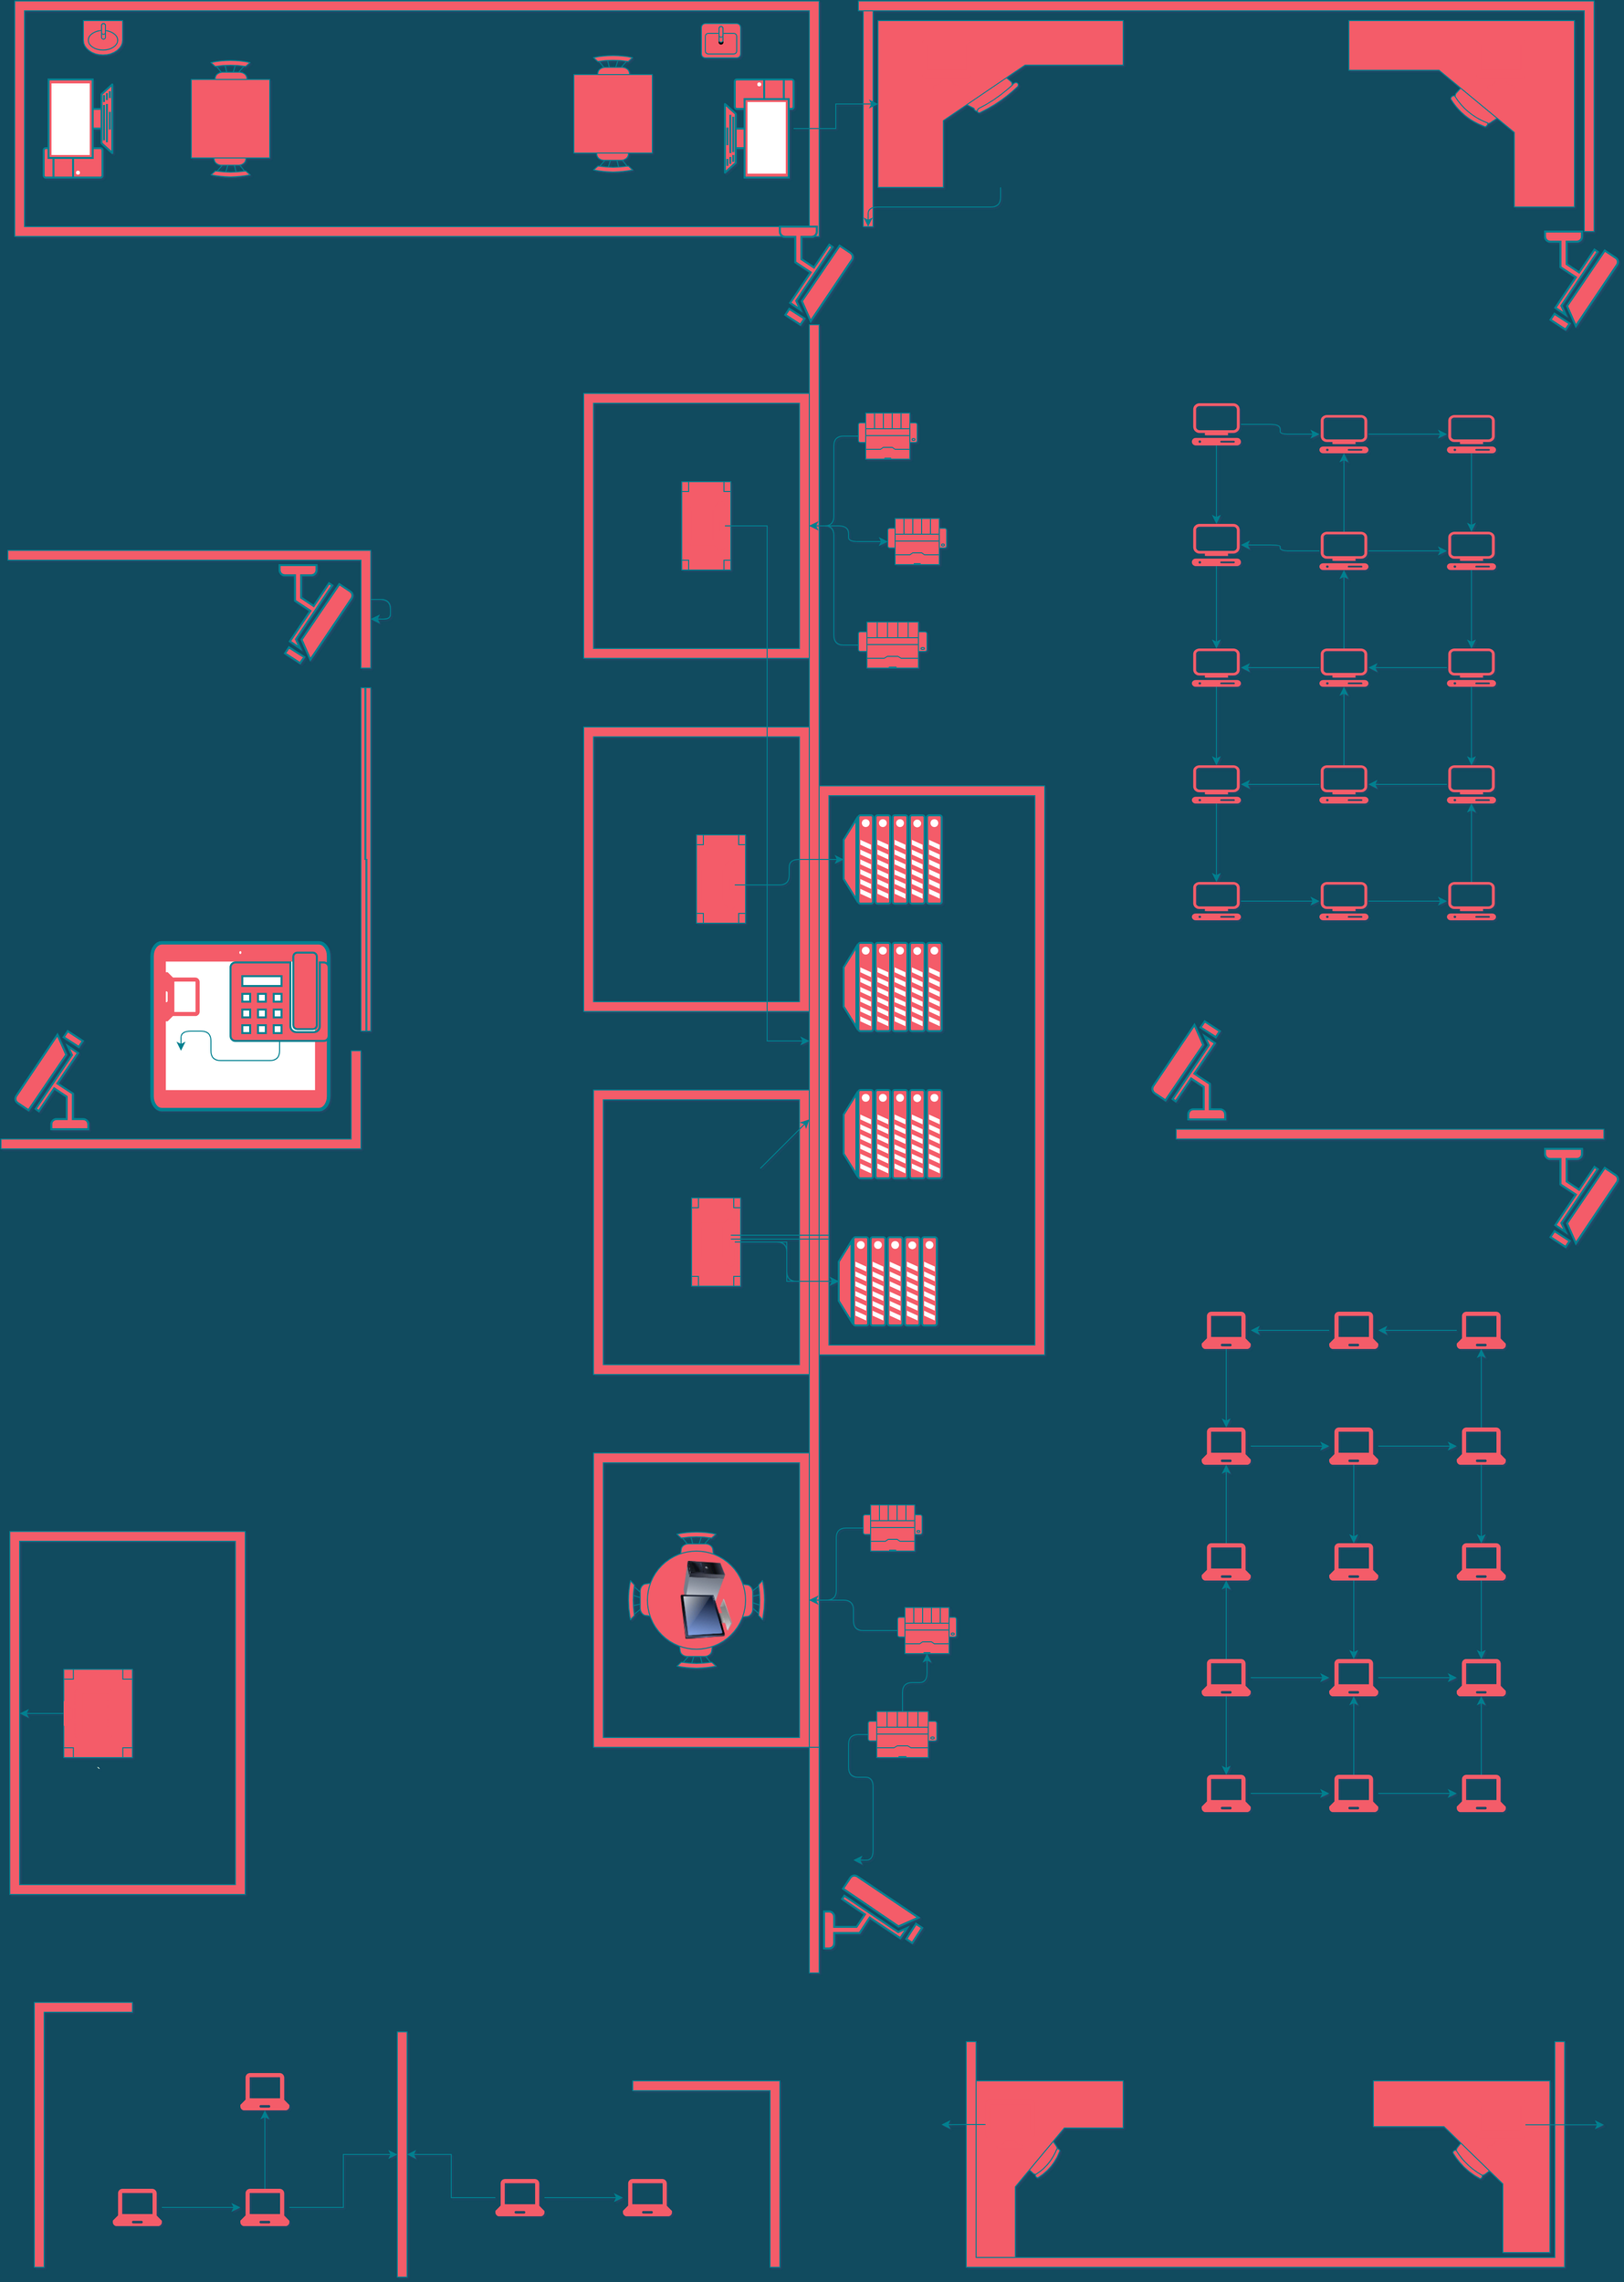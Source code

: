 <mxfile version="16.6.6" type="device" pages="2"><diagram id="LwbLjkgun6Zz4j0fq4bk" name="Page-1"><mxGraphModel dx="2207" dy="539" grid="1" gridSize="10" guides="1" tooltips="1" connect="1" arrows="1" fold="1" page="1" pageScale="1" pageWidth="1169" pageHeight="827" background="#114B5F" math="0" shadow="1"><root><mxCell id="0"/><mxCell id="1" parent="0"/><mxCell id="E5hzwtL6TOqG0II6AjaK-2" value="" style="verticalLabelPosition=bottom;html=1;verticalAlign=top;align=center;shape=mxgraph.floorplan.wall;fillColor=#F45B69;direction=south;strokeColor=#028090;fontColor=#E4FDE1;" parent="1" vertex="1"><mxGeometry x="-10" y="340" width="10" height="1460" as="geometry"/></mxCell><mxCell id="E5hzwtL6TOqG0II6AjaK-15" value="" style="verticalLabelPosition=bottom;html=1;verticalAlign=top;align=center;shape=mxgraph.floorplan.wallCorner;fillColor=#F45B69;direction=west;strokeColor=#028090;fontColor=#E4FDE1;" parent="1" vertex="1"><mxGeometry x="-834" y="1080" width="367" height="100" as="geometry"/></mxCell><mxCell id="E5hzwtL6TOqG0II6AjaK-17" value="" style="verticalLabelPosition=bottom;html=1;verticalAlign=top;align=center;shape=mxgraph.floorplan.wallCorner;fillColor=#F45B69;direction=south;strokeColor=#028090;fontColor=#E4FDE1;" parent="1" vertex="1"><mxGeometry x="-827" y="570" width="370" height="120" as="geometry"/></mxCell><mxCell id="E5hzwtL6TOqG0II6AjaK-18" style="edgeStyle=orthogonalEdgeStyle;orthogonalLoop=1;jettySize=auto;html=1;labelBackgroundColor=#114B5F;strokeColor=#028090;fontColor=#E4FDE1;" parent="1" source="E5hzwtL6TOqG0II6AjaK-17" target="E5hzwtL6TOqG0II6AjaK-17" edge="1"><mxGeometry relative="1" as="geometry"/></mxCell><mxCell id="E5hzwtL6TOqG0II6AjaK-19" style="edgeStyle=orthogonalEdgeStyle;orthogonalLoop=1;jettySize=auto;html=1;labelBackgroundColor=#114B5F;strokeColor=#028090;fontColor=#E4FDE1;" parent="1" source="E5hzwtL6TOqG0II6AjaK-17" target="E5hzwtL6TOqG0II6AjaK-17" edge="1"><mxGeometry relative="1" as="geometry"/></mxCell><mxCell id="E5hzwtL6TOqG0II6AjaK-20" value="" style="verticalLabelPosition=bottom;html=1;verticalAlign=top;align=center;shape=mxgraph.floorplan.windowGlider;dx=0.5;direction=south;fillColor=#F45B69;strokeColor=#028090;fontColor=#E4FDE1;" parent="1" vertex="1"><mxGeometry x="-467" y="710" width="10" height="350" as="geometry"/></mxCell><mxCell id="E5hzwtL6TOqG0II6AjaK-21" value="" style="verticalLabelPosition=bottom;html=1;verticalAlign=top;align=center;shape=mxgraph.floorplan.wallCorner;fillColor=#F45B69;direction=south;strokeColor=#028090;fontColor=#E4FDE1;" parent="1" vertex="1"><mxGeometry x="40" y="10" width="750" height="235" as="geometry"/></mxCell><mxCell id="E5hzwtL6TOqG0II6AjaK-22" value="" style="verticalLabelPosition=bottom;html=1;verticalAlign=top;align=center;shape=mxgraph.floorplan.wall;fillColor=#F45B69;direction=south;strokeColor=#028090;fontColor=#E4FDE1;" parent="1" vertex="1"><mxGeometry x="-190" y="20" width="480" height="220" as="geometry"/></mxCell><mxCell id="E5hzwtL6TOqG0II6AjaK-23" value="" style="verticalLabelPosition=bottom;html=1;verticalAlign=top;align=center;shape=mxgraph.floorplan.room;fillColor=#F45B69;strokeColor=#028090;fontColor=#E4FDE1;" parent="1" vertex="1"><mxGeometry x="-820" y="10" width="820" height="240" as="geometry"/></mxCell><mxCell id="E5hzwtL6TOqG0II6AjaK-24" value="" style="verticalLabelPosition=bottom;html=1;verticalAlign=top;align=center;shape=mxgraph.floorplan.room;fillColor=#F45B69;strokeColor=#028090;fontColor=#E4FDE1;" parent="1" vertex="1"><mxGeometry x="-230" y="1120" width="220" height="290" as="geometry"/></mxCell><mxCell id="E5hzwtL6TOqG0II6AjaK-25" value="" style="verticalLabelPosition=bottom;html=1;verticalAlign=top;align=center;shape=mxgraph.floorplan.room;fillColor=#F45B69;strokeColor=#028090;fontColor=#E4FDE1;" parent="1" vertex="1"><mxGeometry x="-240" y="750" width="230" height="290" as="geometry"/></mxCell><mxCell id="E5hzwtL6TOqG0II6AjaK-26" value="" style="verticalLabelPosition=bottom;html=1;verticalAlign=top;align=center;shape=mxgraph.floorplan.room;fillColor=#F45B69;strokeColor=#028090;fontColor=#E4FDE1;" parent="1" vertex="1"><mxGeometry x="-240" y="410" width="230" height="270" as="geometry"/></mxCell><mxCell id="E5hzwtL6TOqG0II6AjaK-27" value="" style="verticalLabelPosition=bottom;html=1;verticalAlign=top;align=center;shape=mxgraph.floorplan.room;fillColor=#F45B69;strokeColor=#028090;fontColor=#E4FDE1;" parent="1" vertex="1"><mxGeometry x="-230" y="1490" width="220" height="300" as="geometry"/></mxCell><mxCell id="E5hzwtL6TOqG0II6AjaK-28" value="" style="verticalLabelPosition=bottom;html=1;verticalAlign=top;align=center;shape=mxgraph.floorplan.room;fillColor=#F45B69;strokeColor=#028090;fontColor=#E4FDE1;" parent="1" vertex="1"><mxGeometry y="810" width="230" height="580" as="geometry"/></mxCell><mxCell id="E5hzwtL6TOqG0II6AjaK-29" value="" style="verticalLabelPosition=bottom;html=1;verticalAlign=top;align=center;shape=mxgraph.floorplan.wall;fillColor=#F45B69;strokeColor=#028090;fontColor=#E4FDE1;" parent="1" vertex="1"><mxGeometry x="364" y="1000" width="436" height="330" as="geometry"/></mxCell><mxCell id="E5hzwtL6TOqG0II6AjaK-30" value="" style="verticalLabelPosition=bottom;html=1;verticalAlign=top;align=center;shape=mxgraph.floorplan.wall;fillColor=#F45B69;direction=south;strokeColor=#028090;fontColor=#E4FDE1;" parent="1" vertex="1"><mxGeometry x="-45" y="1790" width="80" height="230" as="geometry"/></mxCell><mxCell id="E5hzwtL6TOqG0II6AjaK-43" value="" style="verticalLabelPosition=bottom;html=1;verticalAlign=top;align=center;shape=mxgraph.floorplan.chair;shadow=0;fillColor=#F45B69;strokeColor=#028090;fontColor=#E4FDE1;" parent="1" vertex="1"><mxGeometry x="-145" y="1570" width="40" height="52" as="geometry"/></mxCell><mxCell id="E5hzwtL6TOqG0II6AjaK-44" value="" style="verticalLabelPosition=bottom;html=1;verticalAlign=top;align=center;shape=mxgraph.floorplan.chair;shadow=0;direction=west;fillColor=#F45B69;strokeColor=#028090;fontColor=#E4FDE1;" parent="1" vertex="1"><mxGeometry x="-145" y="1658" width="40" height="52" as="geometry"/></mxCell><mxCell id="E5hzwtL6TOqG0II6AjaK-45" value="" style="verticalLabelPosition=bottom;html=1;verticalAlign=top;align=center;shape=mxgraph.floorplan.chair;shadow=0;direction=north;fillColor=#F45B69;strokeColor=#028090;fontColor=#E4FDE1;" parent="1" vertex="1"><mxGeometry x="-195" y="1620" width="52" height="40" as="geometry"/></mxCell><mxCell id="E5hzwtL6TOqG0II6AjaK-46" value="" style="verticalLabelPosition=bottom;html=1;verticalAlign=top;align=center;shape=mxgraph.floorplan.chair;shadow=0;direction=south;fillColor=#F45B69;strokeColor=#028090;fontColor=#E4FDE1;" parent="1" vertex="1"><mxGeometry x="-107" y="1620" width="52" height="40" as="geometry"/></mxCell><mxCell id="E5hzwtL6TOqG0II6AjaK-47" value="" style="shape=ellipse;shadow=0;fillColor=#F45B69;strokeColor=#028090;fontColor=#E4FDE1;" parent="1" vertex="1"><mxGeometry x="-175" y="1590" width="100" height="100" as="geometry"/></mxCell><mxCell id="E5hzwtL6TOqG0II6AjaK-49" style="edgeStyle=orthogonalEdgeStyle;orthogonalLoop=1;jettySize=auto;html=1;labelBackgroundColor=#114B5F;strokeColor=#028090;fontColor=#E4FDE1;" parent="1" source="E5hzwtL6TOqG0II6AjaK-48" target="E5hzwtL6TOqG0II6AjaK-22" edge="1"><mxGeometry relative="1" as="geometry"/></mxCell><mxCell id="E5hzwtL6TOqG0II6AjaK-48" value="" style="verticalLabelPosition=bottom;html=1;verticalAlign=top;align=center;shape=mxgraph.floorplan.desk_corner;fillColor=#F45B69;strokeColor=#028090;fontColor=#E4FDE1;" parent="1" vertex="1"><mxGeometry x="60" y="30" width="250" height="170" as="geometry"/></mxCell><mxCell id="E5hzwtL6TOqG0II6AjaK-50" value="" style="verticalLabelPosition=bottom;html=1;verticalAlign=top;align=center;shape=mxgraph.floorplan.desk_corner;direction=south;fillColor=#F45B69;strokeColor=#028090;fontColor=#E4FDE1;" parent="1" vertex="1"><mxGeometry x="540" y="30" width="230" height="190" as="geometry"/></mxCell><mxCell id="E5hzwtL6TOqG0II6AjaK-51" value="" style="verticalLabelPosition=bottom;html=1;verticalAlign=top;align=center;shape=mxgraph.floorplan.chair;shadow=0;fillColor=#F45B69;strokeColor=#028090;fontColor=#E4FDE1;" parent="1" vertex="1"><mxGeometry x="-620" y="70" width="40" height="52" as="geometry"/></mxCell><mxCell id="E5hzwtL6TOqG0II6AjaK-52" value="" style="verticalLabelPosition=bottom;html=1;verticalAlign=top;align=center;shape=mxgraph.floorplan.chair;shadow=0;rotation=180;fillColor=#F45B69;strokeColor=#028090;fontColor=#E4FDE1;" parent="1" vertex="1"><mxGeometry x="-620" y="138" width="40" height="52" as="geometry"/></mxCell><mxCell id="E5hzwtL6TOqG0II6AjaK-53" value="" style="shape=rect;shadow=0;fillColor=#F45B69;strokeColor=#028090;fontColor=#E4FDE1;" parent="1" vertex="1"><mxGeometry x="-640" y="90" width="80" height="80" as="geometry"/></mxCell><mxCell id="E5hzwtL6TOqG0II6AjaK-54" value="" style="verticalLabelPosition=bottom;html=1;verticalAlign=top;align=center;shape=mxgraph.floorplan.chair;shadow=0;fillColor=#F45B69;strokeColor=#028090;fontColor=#E4FDE1;" parent="1" vertex="1"><mxGeometry x="-230" y="65" width="40" height="52" as="geometry"/></mxCell><mxCell id="E5hzwtL6TOqG0II6AjaK-55" value="" style="verticalLabelPosition=bottom;html=1;verticalAlign=top;align=center;shape=mxgraph.floorplan.chair;shadow=0;rotation=180;fillColor=#F45B69;strokeColor=#028090;fontColor=#E4FDE1;" parent="1" vertex="1"><mxGeometry x="-230" y="133" width="40" height="52" as="geometry"/></mxCell><mxCell id="E5hzwtL6TOqG0II6AjaK-56" value="" style="shape=rect;shadow=0;fillColor=#F45B69;strokeColor=#028090;fontColor=#E4FDE1;" parent="1" vertex="1"><mxGeometry x="-250" y="85" width="80" height="80" as="geometry"/></mxCell><mxCell id="E5hzwtL6TOqG0II6AjaK-57" value="" style="verticalLabelPosition=bottom;html=1;verticalAlign=top;align=center;shape=mxgraph.floorplan.sink_1;fillColor=#F45B69;strokeColor=#028090;fontColor=#E4FDE1;" parent="1" vertex="1"><mxGeometry x="-750" y="30" width="40" height="35" as="geometry"/></mxCell><mxCell id="E5hzwtL6TOqG0II6AjaK-58" value="" style="verticalLabelPosition=bottom;html=1;verticalAlign=top;align=center;shape=mxgraph.floorplan.sink_2;fillColor=#F45B69;strokeColor=#028090;fontColor=#E4FDE1;" parent="1" vertex="1"><mxGeometry x="-120" y="33" width="40" height="35" as="geometry"/></mxCell><mxCell id="E5hzwtL6TOqG0II6AjaK-83" value="" style="edgeStyle=orthogonalEdgeStyle;orthogonalLoop=1;jettySize=auto;html=1;labelBackgroundColor=#114B5F;strokeColor=#028090;fontColor=#E4FDE1;" parent="1" source="E5hzwtL6TOqG0II6AjaK-59" target="E5hzwtL6TOqG0II6AjaK-26" edge="1"><mxGeometry relative="1" as="geometry"/></mxCell><mxCell id="E5hzwtL6TOqG0II6AjaK-59" value="" style="verticalLabelPosition=bottom;html=1;verticalAlign=top;align=center;shape=mxgraph.floorplan.printer;fillColor=#F45B69;strokeColor=#028090;fontColor=#E4FDE1;" parent="1" vertex="1"><mxGeometry x="40" y="430" width="60" height="47" as="geometry"/></mxCell><mxCell id="E5hzwtL6TOqG0II6AjaK-60" value="" style="verticalLabelPosition=bottom;html=1;verticalAlign=top;align=center;shape=mxgraph.floorplan.printer;fillColor=#F45B69;strokeColor=#028090;fontColor=#E4FDE1;" parent="1" vertex="1"><mxGeometry x="70" y="537.5" width="60" height="47" as="geometry"/></mxCell><mxCell id="E5hzwtL6TOqG0II6AjaK-61" value="" style="edgeStyle=orthogonalEdgeStyle;orthogonalLoop=1;jettySize=auto;html=1;labelBackgroundColor=#114B5F;strokeColor=#028090;fontColor=#E4FDE1;" parent="1" source="E5hzwtL6TOqG0II6AjaK-26" target="E5hzwtL6TOqG0II6AjaK-60" edge="1"><mxGeometry relative="1" as="geometry"/></mxCell><mxCell id="E5hzwtL6TOqG0II6AjaK-82" value="" style="edgeStyle=orthogonalEdgeStyle;orthogonalLoop=1;jettySize=auto;html=1;labelBackgroundColor=#114B5F;strokeColor=#028090;fontColor=#E4FDE1;" parent="1" source="E5hzwtL6TOqG0II6AjaK-62" target="E5hzwtL6TOqG0II6AjaK-26" edge="1"><mxGeometry relative="1" as="geometry"/></mxCell><mxCell id="E5hzwtL6TOqG0II6AjaK-62" value="" style="verticalLabelPosition=bottom;html=1;verticalAlign=top;align=center;shape=mxgraph.floorplan.printer;fillColor=#F45B69;strokeColor=#028090;fontColor=#E4FDE1;" parent="1" vertex="1"><mxGeometry x="40" y="643" width="70" height="47" as="geometry"/></mxCell><mxCell id="E5hzwtL6TOqG0II6AjaK-157" value="" style="edgeStyle=orthogonalEdgeStyle;orthogonalLoop=1;jettySize=auto;html=1;labelBackgroundColor=#114B5F;strokeColor=#028090;fontColor=#E4FDE1;" parent="1" source="E5hzwtL6TOqG0II6AjaK-63" target="E5hzwtL6TOqG0II6AjaK-27" edge="1"><mxGeometry relative="1" as="geometry"/></mxCell><mxCell id="E5hzwtL6TOqG0II6AjaK-63" value="" style="verticalLabelPosition=bottom;html=1;verticalAlign=top;align=center;shape=mxgraph.floorplan.printer;fillColor=#F45B69;strokeColor=#028090;fontColor=#E4FDE1;" parent="1" vertex="1"><mxGeometry x="45" y="1543" width="60" height="47" as="geometry"/></mxCell><mxCell id="E5hzwtL6TOqG0II6AjaK-158" value="" style="edgeStyle=orthogonalEdgeStyle;orthogonalLoop=1;jettySize=auto;html=1;labelBackgroundColor=#114B5F;strokeColor=#028090;fontColor=#E4FDE1;" parent="1" source="E5hzwtL6TOqG0II6AjaK-64" target="E5hzwtL6TOqG0II6AjaK-27" edge="1"><mxGeometry relative="1" as="geometry"/></mxCell><mxCell id="E5hzwtL6TOqG0II6AjaK-64" value="" style="verticalLabelPosition=bottom;html=1;verticalAlign=top;align=center;shape=mxgraph.floorplan.printer;fillColor=#F45B69;strokeColor=#028090;fontColor=#E4FDE1;" parent="1" vertex="1"><mxGeometry x="80" y="1647.5" width="60" height="47" as="geometry"/></mxCell><mxCell id="E5hzwtL6TOqG0II6AjaK-159" value="" style="edgeStyle=orthogonalEdgeStyle;orthogonalLoop=1;jettySize=auto;html=1;labelBackgroundColor=#114B5F;strokeColor=#028090;fontColor=#E4FDE1;" parent="1" source="E5hzwtL6TOqG0II6AjaK-65" target="E5hzwtL6TOqG0II6AjaK-64" edge="1"><mxGeometry relative="1" as="geometry"/></mxCell><mxCell id="E5hzwtL6TOqG0II6AjaK-160" value="" style="edgeStyle=orthogonalEdgeStyle;orthogonalLoop=1;jettySize=auto;html=1;labelBackgroundColor=#114B5F;strokeColor=#028090;fontColor=#E4FDE1;" parent="1" source="E5hzwtL6TOqG0II6AjaK-65" target="E5hzwtL6TOqG0II6AjaK-30" edge="1"><mxGeometry relative="1" as="geometry"/></mxCell><mxCell id="E5hzwtL6TOqG0II6AjaK-65" value="" style="verticalLabelPosition=bottom;html=1;verticalAlign=top;align=center;shape=mxgraph.floorplan.printer;fillColor=#F45B69;strokeColor=#028090;fontColor=#E4FDE1;" parent="1" vertex="1"><mxGeometry x="50" y="1753.5" width="70" height="47" as="geometry"/></mxCell><mxCell id="E5hzwtL6TOqG0II6AjaK-66" value="" style="verticalLabelPosition=bottom;html=1;verticalAlign=top;align=center;shape=mxgraph.floorplan.wallU;fillColor=#F45B69;direction=west;strokeColor=#028090;fontColor=#E4FDE1;" parent="1" vertex="1"><mxGeometry x="150" y="2090" width="610" height="230" as="geometry"/></mxCell><mxCell id="E5hzwtL6TOqG0II6AjaK-67" value="" style="verticalLabelPosition=bottom;html=1;verticalAlign=top;align=center;shape=mxgraph.floorplan.wallCorner;fillColor=#F45B69;strokeColor=#028090;fontColor=#E4FDE1;" parent="1" vertex="1"><mxGeometry x="-800" y="2050" width="100" height="270" as="geometry"/></mxCell><mxCell id="E5hzwtL6TOqG0II6AjaK-68" value="" style="verticalLabelPosition=bottom;html=1;verticalAlign=top;align=center;shape=mxgraph.floorplan.wallCorner;fillColor=#F45B69;direction=south;strokeColor=#028090;fontColor=#E4FDE1;" parent="1" vertex="1"><mxGeometry x="-190" y="2130" width="150" height="190" as="geometry"/></mxCell><mxCell id="E5hzwtL6TOqG0II6AjaK-69" value="" style="verticalLabelPosition=bottom;html=1;verticalAlign=top;align=center;shape=mxgraph.floorplan.room;fillColor=#F45B69;strokeColor=#028090;fontColor=#E4FDE1;" parent="1" vertex="1"><mxGeometry x="-825" y="1570" width="240" height="370" as="geometry"/></mxCell><mxCell id="E5hzwtL6TOqG0II6AjaK-70" value="" style="verticalLabelPosition=bottom;html=1;verticalAlign=top;align=center;shape=mxgraph.floorplan.table;direction=south;fillColor=#F45B69;strokeColor=#028090;fontColor=#E4FDE1;" parent="1" vertex="1"><mxGeometry x="-140" y="500" width="50" height="90" as="geometry"/></mxCell><mxCell id="E5hzwtL6TOqG0II6AjaK-71" value="" style="verticalLabelPosition=bottom;html=1;verticalAlign=top;align=center;shape=mxgraph.floorplan.table;direction=south;fillColor=#F45B69;strokeColor=#028090;fontColor=#E4FDE1;" parent="1" vertex="1"><mxGeometry x="-125" y="860" width="50" height="90" as="geometry"/></mxCell><mxCell id="E5hzwtL6TOqG0II6AjaK-72" value="" style="verticalLabelPosition=bottom;html=1;verticalAlign=top;align=center;shape=mxgraph.floorplan.table;direction=south;fillColor=#F45B69;strokeColor=#028090;fontColor=#E4FDE1;" parent="1" vertex="1"><mxGeometry x="-130" y="1230" width="50" height="90" as="geometry"/></mxCell><mxCell id="E5hzwtL6TOqG0II6AjaK-75" value="" style="verticalLabelPosition=bottom;html=1;verticalAlign=top;align=center;shape=mxgraph.floorplan.desk_corner;fillColor=#F45B69;strokeColor=#028090;fontColor=#E4FDE1;" parent="1" vertex="1"><mxGeometry x="160" y="2130" width="150" height="180" as="geometry"/></mxCell><mxCell id="E5hzwtL6TOqG0II6AjaK-76" value="" style="verticalLabelPosition=bottom;html=1;verticalAlign=top;align=center;shape=mxgraph.floorplan.desk_corner;direction=south;fillColor=#F45B69;strokeColor=#028090;fontColor=#E4FDE1;" parent="1" vertex="1"><mxGeometry x="565" y="2130" width="180" height="175" as="geometry"/></mxCell><mxCell id="E5hzwtL6TOqG0II6AjaK-77" value="" style="fontColor=#E4FDE1;verticalAlign=top;verticalLabelPosition=bottom;labelPosition=center;align=center;html=1;outlineConnect=0;fillColor=#F45B69;strokeColor=#028090;gradientDirection=north;strokeWidth=2;shape=mxgraph.networks.server;direction=north;" parent="1" vertex="1"><mxGeometry x="25" y="840" width="100" height="90" as="geometry"/></mxCell><mxCell id="E5hzwtL6TOqG0II6AjaK-78" value="" style="fontColor=#E4FDE1;verticalAlign=top;verticalLabelPosition=bottom;labelPosition=center;align=center;html=1;outlineConnect=0;fillColor=#F45B69;strokeColor=#028090;gradientDirection=north;strokeWidth=2;shape=mxgraph.networks.server;direction=north;" parent="1" vertex="1"><mxGeometry x="25" y="970" width="100" height="90" as="geometry"/></mxCell><mxCell id="E5hzwtL6TOqG0II6AjaK-79" value="" style="fontColor=#E4FDE1;verticalAlign=top;verticalLabelPosition=bottom;labelPosition=center;align=center;html=1;outlineConnect=0;fillColor=#F45B69;strokeColor=#028090;gradientDirection=north;strokeWidth=2;shape=mxgraph.networks.server;direction=north;" parent="1" vertex="1"><mxGeometry x="20" y="1270" width="100" height="90" as="geometry"/></mxCell><mxCell id="E5hzwtL6TOqG0II6AjaK-80" value="" style="fontColor=#E4FDE1;verticalAlign=top;verticalLabelPosition=bottom;labelPosition=center;align=center;html=1;outlineConnect=0;fillColor=#F45B69;strokeColor=#028090;gradientDirection=north;strokeWidth=2;shape=mxgraph.networks.server;direction=north;" parent="1" vertex="1"><mxGeometry x="25" y="1120" width="100" height="90" as="geometry"/></mxCell><mxCell id="E5hzwtL6TOqG0II6AjaK-81" value="" style="fontColor=#E4FDE1;verticalAlign=top;verticalLabelPosition=bottom;labelPosition=center;align=center;html=1;outlineConnect=0;fillColor=#F45B69;strokeColor=#028090;gradientDirection=north;strokeWidth=2;shape=mxgraph.networks.security_camera;direction=south;" parent="1" vertex="1"><mxGeometry x="-550" y="585" width="75" height="100" as="geometry"/></mxCell><mxCell id="E5hzwtL6TOqG0II6AjaK-84" value="" style="fontColor=#E4FDE1;verticalAlign=top;verticalLabelPosition=bottom;labelPosition=center;align=center;html=1;outlineConnect=0;fillColor=#F45B69;strokeColor=#028090;gradientDirection=north;strokeWidth=2;shape=mxgraph.networks.security_camera;direction=north;" parent="1" vertex="1"><mxGeometry x="-820" y="1060" width="75" height="100" as="geometry"/></mxCell><mxCell id="E5hzwtL6TOqG0II6AjaK-85" value="" style="fontColor=#E4FDE1;verticalAlign=top;verticalLabelPosition=bottom;labelPosition=center;align=center;html=1;outlineConnect=0;fillColor=#F45B69;strokeColor=#028090;gradientDirection=north;strokeWidth=2;shape=mxgraph.networks.security_camera;direction=north;" parent="1" vertex="1"><mxGeometry x="339" y="1050" width="75" height="100" as="geometry"/></mxCell><mxCell id="E5hzwtL6TOqG0II6AjaK-86" value="" style="fontColor=#E4FDE1;verticalAlign=top;verticalLabelPosition=bottom;labelPosition=center;align=center;html=1;outlineConnect=0;fillColor=#F45B69;strokeColor=#028090;gradientDirection=north;strokeWidth=2;shape=mxgraph.networks.security_camera;direction=south;" parent="1" vertex="1"><mxGeometry x="740" y="245" width="75" height="100" as="geometry"/></mxCell><mxCell id="E5hzwtL6TOqG0II6AjaK-87" value="" style="fontColor=#E4FDE1;verticalAlign=top;verticalLabelPosition=bottom;labelPosition=center;align=center;html=1;outlineConnect=0;fillColor=#F45B69;strokeColor=#028090;gradientDirection=north;strokeWidth=2;shape=mxgraph.networks.security_camera;direction=south;" parent="1" vertex="1"><mxGeometry x="740" y="1180" width="75" height="100" as="geometry"/></mxCell><mxCell id="E5hzwtL6TOqG0II6AjaK-88" value="" style="fontColor=#E4FDE1;verticalAlign=top;verticalLabelPosition=bottom;labelPosition=center;align=center;html=1;outlineConnect=0;fillColor=#F45B69;strokeColor=#028090;gradientDirection=north;strokeWidth=2;shape=mxgraph.networks.security_camera;direction=east;" parent="1" vertex="1"><mxGeometry x="5" y="1920" width="100" height="75" as="geometry"/></mxCell><mxCell id="E5hzwtL6TOqG0II6AjaK-89" value="" style="fontColor=#E4FDE1;verticalAlign=top;verticalLabelPosition=bottom;labelPosition=center;align=center;html=1;outlineConnect=0;fillColor=#F45B69;strokeColor=#028090;gradientDirection=north;strokeWidth=2;shape=mxgraph.networks.security_camera;direction=south;" parent="1" vertex="1"><mxGeometry x="-40" y="240" width="75" height="100" as="geometry"/></mxCell><mxCell id="E5hzwtL6TOqG0II6AjaK-90" value="" style="fontColor=#E4FDE1;verticalAlign=top;verticalLabelPosition=bottom;labelPosition=center;align=center;html=1;outlineConnect=0;fillColor=#F45B69;strokeColor=#028090;gradientDirection=north;strokeWidth=2;shape=mxgraph.networks.tablet;" parent="1" vertex="1"><mxGeometry x="-680" y="970" width="180" height="170" as="geometry"/></mxCell><mxCell id="E5hzwtL6TOqG0II6AjaK-93" value="" style="edgeStyle=orthogonalEdgeStyle;orthogonalLoop=1;jettySize=auto;html=1;labelBackgroundColor=#114B5F;strokeColor=#028090;fontColor=#E4FDE1;" parent="1" source="E5hzwtL6TOqG0II6AjaK-92" target="E5hzwtL6TOqG0II6AjaK-15" edge="1"><mxGeometry relative="1" as="geometry"/></mxCell><mxCell id="E5hzwtL6TOqG0II6AjaK-92" value="" style="fontColor=#E4FDE1;verticalAlign=top;verticalLabelPosition=bottom;labelPosition=center;align=center;html=1;outlineConnect=0;fillColor=#F45B69;strokeColor=#028090;gradientDirection=north;strokeWidth=2;shape=mxgraph.networks.phone_2;" parent="1" vertex="1"><mxGeometry x="-600" y="980" width="100" height="90" as="geometry"/></mxCell><mxCell id="E5hzwtL6TOqG0II6AjaK-94" value="`" style="verticalLabelPosition=bottom;html=1;verticalAlign=top;align=center;shape=mxgraph.floorplan.table;direction=south;fillColor=#F45B69;strokeColor=#028090;fontColor=#E4FDE1;" parent="1" vertex="1"><mxGeometry x="-770" y="1710.5" width="70" height="90" as="geometry"/></mxCell><mxCell id="E5hzwtL6TOqG0II6AjaK-109" value="" style="edgeStyle=orthogonalEdgeStyle;orthogonalLoop=1;jettySize=auto;html=1;labelBackgroundColor=#114B5F;strokeColor=#028090;fontColor=#E4FDE1;" parent="1" source="E5hzwtL6TOqG0II6AjaK-107" target="E5hzwtL6TOqG0II6AjaK-108" edge="1"><mxGeometry relative="1" as="geometry"/></mxCell><mxCell id="E5hzwtL6TOqG0II6AjaK-120" value="" style="edgeStyle=orthogonalEdgeStyle;orthogonalLoop=1;jettySize=auto;html=1;labelBackgroundColor=#114B5F;strokeColor=#028090;fontColor=#E4FDE1;" parent="1" source="E5hzwtL6TOqG0II6AjaK-107" target="E5hzwtL6TOqG0II6AjaK-119" edge="1"><mxGeometry relative="1" as="geometry"/></mxCell><mxCell id="E5hzwtL6TOqG0II6AjaK-145" value="" style="edgeStyle=orthogonalEdgeStyle;orthogonalLoop=1;jettySize=auto;html=1;labelBackgroundColor=#114B5F;strokeColor=#028090;fontColor=#E4FDE1;" parent="1" source="E5hzwtL6TOqG0II6AjaK-107" target="E5hzwtL6TOqG0II6AjaK-144" edge="1"><mxGeometry relative="1" as="geometry"/></mxCell><mxCell id="E5hzwtL6TOqG0II6AjaK-107" value="" style="verticalLabelPosition=bottom;html=1;fillColor=#F45B69;strokeColor=none;verticalAlign=top;pointerEvents=1;align=center;shape=mxgraph.cisco_safe.technology_icons.icon5;fontColor=#E4FDE1;" parent="1" vertex="1"><mxGeometry x="390" y="1700" width="50" height="38" as="geometry"/></mxCell><mxCell id="E5hzwtL6TOqG0II6AjaK-111" value="" style="edgeStyle=orthogonalEdgeStyle;orthogonalLoop=1;jettySize=auto;html=1;labelBackgroundColor=#114B5F;strokeColor=#028090;fontColor=#E4FDE1;" parent="1" source="E5hzwtL6TOqG0II6AjaK-108" target="E5hzwtL6TOqG0II6AjaK-110" edge="1"><mxGeometry relative="1" as="geometry"/></mxCell><mxCell id="E5hzwtL6TOqG0II6AjaK-108" value="" style="verticalLabelPosition=bottom;html=1;fillColor=#F45B69;strokeColor=none;verticalAlign=top;pointerEvents=1;align=center;shape=mxgraph.cisco_safe.technology_icons.icon5;fontColor=#E4FDE1;" parent="1" vertex="1"><mxGeometry x="520" y="1700" width="50" height="38" as="geometry"/></mxCell><mxCell id="E5hzwtL6TOqG0II6AjaK-110" value="" style="verticalLabelPosition=bottom;html=1;fillColor=#F45B69;strokeColor=none;verticalAlign=top;pointerEvents=1;align=center;shape=mxgraph.cisco_safe.technology_icons.icon5;fontColor=#E4FDE1;" parent="1" vertex="1"><mxGeometry x="650" y="1700" width="50" height="38" as="geometry"/></mxCell><mxCell id="E5hzwtL6TOqG0II6AjaK-122" value="" style="edgeStyle=orthogonalEdgeStyle;orthogonalLoop=1;jettySize=auto;html=1;labelBackgroundColor=#114B5F;strokeColor=#028090;fontColor=#E4FDE1;" parent="1" source="E5hzwtL6TOqG0II6AjaK-119" target="E5hzwtL6TOqG0II6AjaK-121" edge="1"><mxGeometry relative="1" as="geometry"/></mxCell><mxCell id="E5hzwtL6TOqG0II6AjaK-119" value="" style="verticalLabelPosition=bottom;html=1;fillColor=#F45B69;strokeColor=none;verticalAlign=top;pointerEvents=1;align=center;shape=mxgraph.cisco_safe.technology_icons.icon5;fontColor=#E4FDE1;" parent="1" vertex="1"><mxGeometry x="390" y="1582" width="50" height="38" as="geometry"/></mxCell><mxCell id="E5hzwtL6TOqG0II6AjaK-126" value="" style="edgeStyle=orthogonalEdgeStyle;orthogonalLoop=1;jettySize=auto;html=1;labelBackgroundColor=#114B5F;strokeColor=#028090;fontColor=#E4FDE1;" parent="1" source="E5hzwtL6TOqG0II6AjaK-121" target="E5hzwtL6TOqG0II6AjaK-125" edge="1"><mxGeometry relative="1" as="geometry"/></mxCell><mxCell id="E5hzwtL6TOqG0II6AjaK-121" value="" style="verticalLabelPosition=bottom;html=1;fillColor=#F45B69;strokeColor=none;verticalAlign=top;pointerEvents=1;align=center;shape=mxgraph.cisco_safe.technology_icons.icon5;fontColor=#E4FDE1;" parent="1" vertex="1"><mxGeometry x="390" y="1464" width="50" height="38" as="geometry"/></mxCell><mxCell id="E5hzwtL6TOqG0II6AjaK-128" value="" style="edgeStyle=orthogonalEdgeStyle;orthogonalLoop=1;jettySize=auto;html=1;labelBackgroundColor=#114B5F;strokeColor=#028090;fontColor=#E4FDE1;" parent="1" source="E5hzwtL6TOqG0II6AjaK-125" target="E5hzwtL6TOqG0II6AjaK-127" edge="1"><mxGeometry relative="1" as="geometry"/></mxCell><mxCell id="E5hzwtL6TOqG0II6AjaK-131" value="" style="edgeStyle=orthogonalEdgeStyle;orthogonalLoop=1;jettySize=auto;html=1;labelBackgroundColor=#114B5F;strokeColor=#028090;fontColor=#E4FDE1;" parent="1" source="E5hzwtL6TOqG0II6AjaK-125" target="E5hzwtL6TOqG0II6AjaK-130" edge="1"><mxGeometry relative="1" as="geometry"/></mxCell><mxCell id="E5hzwtL6TOqG0II6AjaK-125" value="" style="verticalLabelPosition=bottom;html=1;fillColor=#F45B69;strokeColor=none;verticalAlign=top;pointerEvents=1;align=center;shape=mxgraph.cisco_safe.technology_icons.icon5;fontColor=#E4FDE1;" parent="1" vertex="1"><mxGeometry x="520" y="1464" width="50" height="38" as="geometry"/></mxCell><mxCell id="E5hzwtL6TOqG0II6AjaK-129" value="" style="edgeStyle=orthogonalEdgeStyle;orthogonalLoop=1;jettySize=auto;html=1;labelBackgroundColor=#114B5F;strokeColor=#028090;fontColor=#E4FDE1;" parent="1" source="E5hzwtL6TOqG0II6AjaK-127" target="E5hzwtL6TOqG0II6AjaK-108" edge="1"><mxGeometry relative="1" as="geometry"/></mxCell><mxCell id="E5hzwtL6TOqG0II6AjaK-127" value="" style="verticalLabelPosition=bottom;html=1;fillColor=#F45B69;strokeColor=none;verticalAlign=top;pointerEvents=1;align=center;shape=mxgraph.cisco_safe.technology_icons.icon5;fontColor=#E4FDE1;" parent="1" vertex="1"><mxGeometry x="520" y="1582" width="50" height="38" as="geometry"/></mxCell><mxCell id="E5hzwtL6TOqG0II6AjaK-133" value="" style="edgeStyle=orthogonalEdgeStyle;orthogonalLoop=1;jettySize=auto;html=1;labelBackgroundColor=#114B5F;strokeColor=#028090;fontColor=#E4FDE1;" parent="1" source="E5hzwtL6TOqG0II6AjaK-130" target="E5hzwtL6TOqG0II6AjaK-132" edge="1"><mxGeometry relative="1" as="geometry"/></mxCell><mxCell id="E5hzwtL6TOqG0II6AjaK-137" value="" style="edgeStyle=orthogonalEdgeStyle;orthogonalLoop=1;jettySize=auto;html=1;labelBackgroundColor=#114B5F;strokeColor=#028090;fontColor=#E4FDE1;" parent="1" source="E5hzwtL6TOqG0II6AjaK-130" target="E5hzwtL6TOqG0II6AjaK-136" edge="1"><mxGeometry relative="1" as="geometry"/></mxCell><mxCell id="E5hzwtL6TOqG0II6AjaK-130" value="" style="verticalLabelPosition=bottom;html=1;fillColor=#F45B69;strokeColor=none;verticalAlign=top;pointerEvents=1;align=center;shape=mxgraph.cisco_safe.technology_icons.icon5;fontColor=#E4FDE1;" parent="1" vertex="1"><mxGeometry x="650" y="1464" width="50" height="38" as="geometry"/></mxCell><mxCell id="E5hzwtL6TOqG0II6AjaK-135" value="" style="edgeStyle=orthogonalEdgeStyle;orthogonalLoop=1;jettySize=auto;html=1;labelBackgroundColor=#114B5F;strokeColor=#028090;fontColor=#E4FDE1;" parent="1" source="E5hzwtL6TOqG0II6AjaK-132" target="E5hzwtL6TOqG0II6AjaK-134" edge="1"><mxGeometry relative="1" as="geometry"/></mxCell><mxCell id="E5hzwtL6TOqG0II6AjaK-132" value="" style="verticalLabelPosition=bottom;html=1;fillColor=#F45B69;strokeColor=none;verticalAlign=top;pointerEvents=1;align=center;shape=mxgraph.cisco_safe.technology_icons.icon5;fontColor=#E4FDE1;" parent="1" vertex="1"><mxGeometry x="650" y="1582" width="50" height="38" as="geometry"/></mxCell><mxCell id="E5hzwtL6TOqG0II6AjaK-134" value="" style="verticalLabelPosition=bottom;html=1;fillColor=#F45B69;strokeColor=none;verticalAlign=top;pointerEvents=1;align=center;shape=mxgraph.cisco_safe.technology_icons.icon5;fontColor=#E4FDE1;" parent="1" vertex="1"><mxGeometry x="650" y="1700" width="50" height="38" as="geometry"/></mxCell><mxCell id="E5hzwtL6TOqG0II6AjaK-139" value="" style="edgeStyle=orthogonalEdgeStyle;orthogonalLoop=1;jettySize=auto;html=1;labelBackgroundColor=#114B5F;strokeColor=#028090;fontColor=#E4FDE1;" parent="1" source="E5hzwtL6TOqG0II6AjaK-136" target="E5hzwtL6TOqG0II6AjaK-138" edge="1"><mxGeometry relative="1" as="geometry"/></mxCell><mxCell id="E5hzwtL6TOqG0II6AjaK-136" value="" style="verticalLabelPosition=bottom;html=1;fillColor=#F45B69;strokeColor=none;verticalAlign=top;pointerEvents=1;align=center;shape=mxgraph.cisco_safe.technology_icons.icon5;fontColor=#E4FDE1;" parent="1" vertex="1"><mxGeometry x="650" y="1346" width="50" height="38" as="geometry"/></mxCell><mxCell id="E5hzwtL6TOqG0II6AjaK-141" value="" style="edgeStyle=orthogonalEdgeStyle;orthogonalLoop=1;jettySize=auto;html=1;labelBackgroundColor=#114B5F;strokeColor=#028090;fontColor=#E4FDE1;" parent="1" source="E5hzwtL6TOqG0II6AjaK-138" target="E5hzwtL6TOqG0II6AjaK-140" edge="1"><mxGeometry relative="1" as="geometry"/></mxCell><mxCell id="E5hzwtL6TOqG0II6AjaK-138" value="" style="verticalLabelPosition=bottom;html=1;fillColor=#F45B69;strokeColor=none;verticalAlign=top;pointerEvents=1;align=center;shape=mxgraph.cisco_safe.technology_icons.icon5;fontColor=#E4FDE1;" parent="1" vertex="1"><mxGeometry x="520" y="1346" width="50" height="38" as="geometry"/></mxCell><mxCell id="E5hzwtL6TOqG0II6AjaK-142" value="" style="edgeStyle=orthogonalEdgeStyle;orthogonalLoop=1;jettySize=auto;html=1;labelBackgroundColor=#114B5F;strokeColor=#028090;fontColor=#E4FDE1;" parent="1" source="E5hzwtL6TOqG0II6AjaK-140" target="E5hzwtL6TOqG0II6AjaK-121" edge="1"><mxGeometry relative="1" as="geometry"/></mxCell><mxCell id="E5hzwtL6TOqG0II6AjaK-140" value="" style="verticalLabelPosition=bottom;html=1;fillColor=#F45B69;strokeColor=none;verticalAlign=top;pointerEvents=1;align=center;shape=mxgraph.cisco_safe.technology_icons.icon5;fontColor=#E4FDE1;" parent="1" vertex="1"><mxGeometry x="390" y="1346" width="50" height="38" as="geometry"/></mxCell><mxCell id="E5hzwtL6TOqG0II6AjaK-147" value="" style="edgeStyle=orthogonalEdgeStyle;orthogonalLoop=1;jettySize=auto;html=1;labelBackgroundColor=#114B5F;strokeColor=#028090;fontColor=#E4FDE1;" parent="1" source="E5hzwtL6TOqG0II6AjaK-144" target="E5hzwtL6TOqG0II6AjaK-146" edge="1"><mxGeometry relative="1" as="geometry"/></mxCell><mxCell id="E5hzwtL6TOqG0II6AjaK-144" value="" style="verticalLabelPosition=bottom;html=1;fillColor=#F45B69;strokeColor=none;verticalAlign=top;pointerEvents=1;align=center;shape=mxgraph.cisco_safe.technology_icons.icon5;fontColor=#E4FDE1;" parent="1" vertex="1"><mxGeometry x="390" y="1818" width="50" height="38" as="geometry"/></mxCell><mxCell id="E5hzwtL6TOqG0II6AjaK-149" value="" style="edgeStyle=orthogonalEdgeStyle;orthogonalLoop=1;jettySize=auto;html=1;labelBackgroundColor=#114B5F;strokeColor=#028090;fontColor=#E4FDE1;" parent="1" source="E5hzwtL6TOqG0II6AjaK-146" target="E5hzwtL6TOqG0II6AjaK-148" edge="1"><mxGeometry relative="1" as="geometry"/></mxCell><mxCell id="E5hzwtL6TOqG0II6AjaK-151" value="" style="edgeStyle=orthogonalEdgeStyle;orthogonalLoop=1;jettySize=auto;html=1;labelBackgroundColor=#114B5F;strokeColor=#028090;fontColor=#E4FDE1;" parent="1" source="E5hzwtL6TOqG0II6AjaK-146" target="E5hzwtL6TOqG0II6AjaK-108" edge="1"><mxGeometry relative="1" as="geometry"/></mxCell><mxCell id="E5hzwtL6TOqG0II6AjaK-146" value="" style="verticalLabelPosition=bottom;html=1;fillColor=#F45B69;strokeColor=none;verticalAlign=top;pointerEvents=1;align=center;shape=mxgraph.cisco_safe.technology_icons.icon5;fontColor=#E4FDE1;" parent="1" vertex="1"><mxGeometry x="520" y="1818" width="50" height="38" as="geometry"/></mxCell><mxCell id="E5hzwtL6TOqG0II6AjaK-150" value="" style="edgeStyle=orthogonalEdgeStyle;orthogonalLoop=1;jettySize=auto;html=1;labelBackgroundColor=#114B5F;strokeColor=#028090;fontColor=#E4FDE1;" parent="1" source="E5hzwtL6TOqG0II6AjaK-148" target="E5hzwtL6TOqG0II6AjaK-134" edge="1"><mxGeometry relative="1" as="geometry"/></mxCell><mxCell id="E5hzwtL6TOqG0II6AjaK-148" value="" style="verticalLabelPosition=bottom;html=1;fillColor=#F45B69;strokeColor=none;verticalAlign=top;pointerEvents=1;align=center;shape=mxgraph.cisco_safe.technology_icons.icon5;fontColor=#E4FDE1;" parent="1" vertex="1"><mxGeometry x="650" y="1818" width="50" height="38" as="geometry"/></mxCell><mxCell id="E5hzwtL6TOqG0II6AjaK-154" value="" style="edgeStyle=orthogonalEdgeStyle;orthogonalLoop=1;jettySize=auto;html=1;labelBackgroundColor=#114B5F;strokeColor=#028090;fontColor=#E4FDE1;" parent="1" source="E5hzwtL6TOqG0II6AjaK-153" target="E5hzwtL6TOqG0II6AjaK-79" edge="1"><mxGeometry relative="1" as="geometry"/></mxCell><mxCell id="2gh3f97tHjh7znJvO4BU-18" value="" style="edgeStyle=orthogonalEdgeStyle;rounded=0;orthogonalLoop=1;jettySize=auto;html=1;labelBackgroundColor=#114B5F;strokeColor=#028090;fontColor=#E4FDE1;" parent="1" source="E5hzwtL6TOqG0II6AjaK-153" target="E5hzwtL6TOqG0II6AjaK-79" edge="1"><mxGeometry relative="1" as="geometry"/></mxCell><mxCell id="E5hzwtL6TOqG0II6AjaK-153" value="" style="verticalLabelPosition=bottom;html=1;fillColor=#F45B69;strokeColor=none;verticalAlign=top;pointerEvents=1;align=center;shape=mxgraph.cisco_safe.technology_icons.icon5;direction=north;fontColor=#E4FDE1;" parent="1" vertex="1"><mxGeometry x="-124" y="1250" width="38" height="50" as="geometry"/></mxCell><mxCell id="E5hzwtL6TOqG0II6AjaK-156" value="" style="edgeStyle=orthogonalEdgeStyle;orthogonalLoop=1;jettySize=auto;html=1;labelBackgroundColor=#114B5F;strokeColor=#028090;fontColor=#E4FDE1;" parent="1" source="E5hzwtL6TOqG0II6AjaK-155" target="E5hzwtL6TOqG0II6AjaK-77" edge="1"><mxGeometry relative="1" as="geometry"/></mxCell><mxCell id="E5hzwtL6TOqG0II6AjaK-155" value="" style="verticalLabelPosition=bottom;html=1;fillColor=#F45B69;strokeColor=none;verticalAlign=top;pointerEvents=1;align=center;shape=mxgraph.cisco_safe.technology_icons.icon5;direction=north;fontColor=#E4FDE1;" parent="1" vertex="1"><mxGeometry x="-124" y="886" width="38" height="50" as="geometry"/></mxCell><mxCell id="2gh3f97tHjh7znJvO4BU-6" value="" style="edgeStyle=orthogonalEdgeStyle;rounded=0;orthogonalLoop=1;jettySize=auto;html=1;labelBackgroundColor=#114B5F;strokeColor=#028090;fontColor=#E4FDE1;" parent="1" source="E5hzwtL6TOqG0II6AjaK-161" edge="1"><mxGeometry relative="1" as="geometry"><mxPoint x="-814.75" y="1755.5" as="targetPoint"/></mxGeometry></mxCell><mxCell id="E5hzwtL6TOqG0II6AjaK-161" value="" style="verticalLabelPosition=bottom;html=1;fillColor=#F45B69;strokeColor=none;verticalAlign=top;pointerEvents=1;align=center;shape=mxgraph.cisco_safe.technology_icons.icon4;direction=south;fontColor=#E4FDE1;" parent="1" vertex="1"><mxGeometry x="-770" y="1730.5" width="49.5" height="50" as="geometry"/></mxCell><mxCell id="2gh3f97tHjh7znJvO4BU-9" value="" style="edgeStyle=orthogonalEdgeStyle;rounded=0;orthogonalLoop=1;jettySize=auto;html=1;labelBackgroundColor=#114B5F;strokeColor=#028090;fontColor=#E4FDE1;" parent="1" source="E5hzwtL6TOqG0II6AjaK-162" edge="1"><mxGeometry relative="1" as="geometry"><mxPoint x="124.75" y="2174.571" as="targetPoint"/></mxGeometry></mxCell><mxCell id="E5hzwtL6TOqG0II6AjaK-162" value="" style="verticalLabelPosition=bottom;html=1;fillColor=#F45B69;strokeColor=none;verticalAlign=top;pointerEvents=1;align=center;shape=mxgraph.cisco_safe.technology_icons.icon4;direction=east;fontColor=#E4FDE1;" parent="1" vertex="1"><mxGeometry x="169.75" y="2149.75" width="50" height="49.5" as="geometry"/></mxCell><mxCell id="2gh3f97tHjh7znJvO4BU-11" value="" style="edgeStyle=orthogonalEdgeStyle;rounded=0;orthogonalLoop=1;jettySize=auto;html=1;labelBackgroundColor=#114B5F;strokeColor=#028090;fontColor=#E4FDE1;" parent="1" source="E5hzwtL6TOqG0II6AjaK-163" edge="1"><mxGeometry relative="1" as="geometry"><mxPoint x="800" y="2174.75" as="targetPoint"/></mxGeometry></mxCell><mxCell id="E5hzwtL6TOqG0II6AjaK-163" value="" style="verticalLabelPosition=bottom;html=1;fillColor=#F45B69;strokeColor=none;verticalAlign=top;pointerEvents=1;align=center;shape=mxgraph.cisco_safe.technology_icons.icon4;direction=east;fontColor=#E4FDE1;" parent="1" vertex="1"><mxGeometry x="670" y="2150" width="50" height="49.5" as="geometry"/></mxCell><mxCell id="E5hzwtL6TOqG0II6AjaK-170" value="" style="edgeStyle=orthogonalEdgeStyle;orthogonalLoop=1;jettySize=auto;html=1;labelBackgroundColor=#114B5F;strokeColor=#028090;fontColor=#E4FDE1;" parent="1" source="E5hzwtL6TOqG0II6AjaK-168" target="E5hzwtL6TOqG0II6AjaK-169" edge="1"><mxGeometry relative="1" as="geometry"/></mxCell><mxCell id="E5hzwtL6TOqG0II6AjaK-194" value="" style="edgeStyle=orthogonalEdgeStyle;orthogonalLoop=1;jettySize=auto;html=1;labelBackgroundColor=#114B5F;strokeColor=#028090;fontColor=#E4FDE1;" parent="1" source="E5hzwtL6TOqG0II6AjaK-168" target="E5hzwtL6TOqG0II6AjaK-192" edge="1"><mxGeometry relative="1" as="geometry"/></mxCell><mxCell id="E5hzwtL6TOqG0II6AjaK-168" value="" style="verticalLabelPosition=bottom;html=1;fillColor=#F45B69;strokeColor=none;verticalAlign=top;pointerEvents=1;align=center;shape=mxgraph.cisco_safe.technology_icons.icon3;fontColor=#E4FDE1;" parent="1" vertex="1"><mxGeometry x="380" y="420" width="50" height="43" as="geometry"/></mxCell><mxCell id="E5hzwtL6TOqG0II6AjaK-172" value="" style="edgeStyle=orthogonalEdgeStyle;orthogonalLoop=1;jettySize=auto;html=1;labelBackgroundColor=#114B5F;strokeColor=#028090;fontColor=#E4FDE1;" parent="1" source="E5hzwtL6TOqG0II6AjaK-169" target="E5hzwtL6TOqG0II6AjaK-171" edge="1"><mxGeometry relative="1" as="geometry"/></mxCell><mxCell id="E5hzwtL6TOqG0II6AjaK-169" value="" style="verticalLabelPosition=bottom;html=1;fillColor=#F45B69;strokeColor=none;verticalAlign=top;pointerEvents=1;align=center;shape=mxgraph.cisco_safe.technology_icons.icon3;fontColor=#E4FDE1;" parent="1" vertex="1"><mxGeometry x="380" y="543" width="50" height="43" as="geometry"/></mxCell><mxCell id="E5hzwtL6TOqG0II6AjaK-174" value="" style="edgeStyle=orthogonalEdgeStyle;orthogonalLoop=1;jettySize=auto;html=1;labelBackgroundColor=#114B5F;strokeColor=#028090;fontColor=#E4FDE1;" parent="1" source="E5hzwtL6TOqG0II6AjaK-171" target="E5hzwtL6TOqG0II6AjaK-173" edge="1"><mxGeometry relative="1" as="geometry"/></mxCell><mxCell id="E5hzwtL6TOqG0II6AjaK-171" value="" style="verticalLabelPosition=bottom;html=1;fillColor=#F45B69;strokeColor=none;verticalAlign=top;pointerEvents=1;align=center;shape=mxgraph.cisco_safe.technology_icons.icon3;fontColor=#E4FDE1;" parent="1" vertex="1"><mxGeometry x="380" y="670" width="50" height="39" as="geometry"/></mxCell><mxCell id="E5hzwtL6TOqG0II6AjaK-176" value="" style="edgeStyle=orthogonalEdgeStyle;orthogonalLoop=1;jettySize=auto;html=1;labelBackgroundColor=#114B5F;strokeColor=#028090;fontColor=#E4FDE1;" parent="1" source="E5hzwtL6TOqG0II6AjaK-173" target="E5hzwtL6TOqG0II6AjaK-175" edge="1"><mxGeometry relative="1" as="geometry"/></mxCell><mxCell id="E5hzwtL6TOqG0II6AjaK-173" value="" style="verticalLabelPosition=bottom;html=1;fillColor=#F45B69;strokeColor=none;verticalAlign=top;pointerEvents=1;align=center;shape=mxgraph.cisco_safe.technology_icons.icon3;fontColor=#E4FDE1;" parent="1" vertex="1"><mxGeometry x="380" y="789" width="50" height="39" as="geometry"/></mxCell><mxCell id="E5hzwtL6TOqG0II6AjaK-178" value="" style="edgeStyle=orthogonalEdgeStyle;orthogonalLoop=1;jettySize=auto;html=1;labelBackgroundColor=#114B5F;strokeColor=#028090;fontColor=#E4FDE1;" parent="1" source="E5hzwtL6TOqG0II6AjaK-175" target="E5hzwtL6TOqG0II6AjaK-177" edge="1"><mxGeometry relative="1" as="geometry"/></mxCell><mxCell id="E5hzwtL6TOqG0II6AjaK-175" value="" style="verticalLabelPosition=bottom;html=1;fillColor=#F45B69;strokeColor=none;verticalAlign=top;pointerEvents=1;align=center;shape=mxgraph.cisco_safe.technology_icons.icon3;fontColor=#E4FDE1;" parent="1" vertex="1"><mxGeometry x="380" y="908" width="50" height="39" as="geometry"/></mxCell><mxCell id="E5hzwtL6TOqG0II6AjaK-180" value="" style="edgeStyle=orthogonalEdgeStyle;orthogonalLoop=1;jettySize=auto;html=1;labelBackgroundColor=#114B5F;strokeColor=#028090;fontColor=#E4FDE1;" parent="1" source="E5hzwtL6TOqG0II6AjaK-177" target="E5hzwtL6TOqG0II6AjaK-179" edge="1"><mxGeometry relative="1" as="geometry"/></mxCell><mxCell id="E5hzwtL6TOqG0II6AjaK-177" value="" style="verticalLabelPosition=bottom;html=1;fillColor=#F45B69;strokeColor=none;verticalAlign=top;pointerEvents=1;align=center;shape=mxgraph.cisco_safe.technology_icons.icon3;fontColor=#E4FDE1;" parent="1" vertex="1"><mxGeometry x="510" y="908" width="50" height="39" as="geometry"/></mxCell><mxCell id="E5hzwtL6TOqG0II6AjaK-184" value="" style="edgeStyle=orthogonalEdgeStyle;orthogonalLoop=1;jettySize=auto;html=1;labelBackgroundColor=#114B5F;strokeColor=#028090;fontColor=#E4FDE1;" parent="1" source="E5hzwtL6TOqG0II6AjaK-179" target="E5hzwtL6TOqG0II6AjaK-183" edge="1"><mxGeometry relative="1" as="geometry"/></mxCell><mxCell id="E5hzwtL6TOqG0II6AjaK-179" value="" style="verticalLabelPosition=bottom;html=1;fillColor=#F45B69;strokeColor=none;verticalAlign=top;pointerEvents=1;align=center;shape=mxgraph.cisco_safe.technology_icons.icon3;fontColor=#E4FDE1;" parent="1" vertex="1"><mxGeometry x="640" y="908" width="50" height="39" as="geometry"/></mxCell><mxCell id="E5hzwtL6TOqG0II6AjaK-186" value="" style="edgeStyle=orthogonalEdgeStyle;orthogonalLoop=1;jettySize=auto;html=1;labelBackgroundColor=#114B5F;strokeColor=#028090;fontColor=#E4FDE1;" parent="1" source="E5hzwtL6TOqG0II6AjaK-183" target="E5hzwtL6TOqG0II6AjaK-185" edge="1"><mxGeometry relative="1" as="geometry"/></mxCell><mxCell id="E5hzwtL6TOqG0II6AjaK-183" value="" style="verticalLabelPosition=bottom;html=1;fillColor=#F45B69;strokeColor=none;verticalAlign=top;pointerEvents=1;align=center;shape=mxgraph.cisco_safe.technology_icons.icon3;fontColor=#E4FDE1;" parent="1" vertex="1"><mxGeometry x="640" y="789" width="50" height="39" as="geometry"/></mxCell><mxCell id="E5hzwtL6TOqG0II6AjaK-187" value="" style="edgeStyle=orthogonalEdgeStyle;orthogonalLoop=1;jettySize=auto;html=1;labelBackgroundColor=#114B5F;strokeColor=#028090;fontColor=#E4FDE1;" parent="1" source="E5hzwtL6TOqG0II6AjaK-185" target="E5hzwtL6TOqG0II6AjaK-173" edge="1"><mxGeometry relative="1" as="geometry"/></mxCell><mxCell id="E5hzwtL6TOqG0II6AjaK-189" value="" style="edgeStyle=orthogonalEdgeStyle;orthogonalLoop=1;jettySize=auto;html=1;labelBackgroundColor=#114B5F;strokeColor=#028090;fontColor=#E4FDE1;" parent="1" source="E5hzwtL6TOqG0II6AjaK-185" target="E5hzwtL6TOqG0II6AjaK-188" edge="1"><mxGeometry relative="1" as="geometry"/></mxCell><mxCell id="E5hzwtL6TOqG0II6AjaK-185" value="" style="verticalLabelPosition=bottom;html=1;fillColor=#F45B69;strokeColor=none;verticalAlign=top;pointerEvents=1;align=center;shape=mxgraph.cisco_safe.technology_icons.icon3;fontColor=#E4FDE1;" parent="1" vertex="1"><mxGeometry x="510" y="789" width="50" height="39" as="geometry"/></mxCell><mxCell id="E5hzwtL6TOqG0II6AjaK-191" value="" style="edgeStyle=orthogonalEdgeStyle;orthogonalLoop=1;jettySize=auto;html=1;labelBackgroundColor=#114B5F;strokeColor=#028090;fontColor=#E4FDE1;" parent="1" source="E5hzwtL6TOqG0II6AjaK-188" target="E5hzwtL6TOqG0II6AjaK-190" edge="1"><mxGeometry relative="1" as="geometry"/></mxCell><mxCell id="E5hzwtL6TOqG0II6AjaK-203" value="" style="edgeStyle=orthogonalEdgeStyle;orthogonalLoop=1;jettySize=auto;html=1;labelBackgroundColor=#114B5F;strokeColor=#028090;fontColor=#E4FDE1;" parent="1" source="E5hzwtL6TOqG0II6AjaK-188" target="E5hzwtL6TOqG0II6AjaK-171" edge="1"><mxGeometry relative="1" as="geometry"/></mxCell><mxCell id="E5hzwtL6TOqG0II6AjaK-188" value="" style="verticalLabelPosition=bottom;html=1;fillColor=#F45B69;strokeColor=none;verticalAlign=top;pointerEvents=1;align=center;shape=mxgraph.cisco_safe.technology_icons.icon3;fontColor=#E4FDE1;" parent="1" vertex="1"><mxGeometry x="510" y="670" width="50" height="39" as="geometry"/></mxCell><mxCell id="E5hzwtL6TOqG0II6AjaK-193" value="" style="edgeStyle=orthogonalEdgeStyle;orthogonalLoop=1;jettySize=auto;html=1;labelBackgroundColor=#114B5F;strokeColor=#028090;fontColor=#E4FDE1;" parent="1" source="E5hzwtL6TOqG0II6AjaK-190" target="E5hzwtL6TOqG0II6AjaK-192" edge="1"><mxGeometry relative="1" as="geometry"/></mxCell><mxCell id="E5hzwtL6TOqG0II6AjaK-204" value="" style="edgeStyle=orthogonalEdgeStyle;orthogonalLoop=1;jettySize=auto;html=1;labelBackgroundColor=#114B5F;strokeColor=#028090;fontColor=#E4FDE1;" parent="1" source="E5hzwtL6TOqG0II6AjaK-190" target="E5hzwtL6TOqG0II6AjaK-169" edge="1"><mxGeometry relative="1" as="geometry"/></mxCell><mxCell id="E5hzwtL6TOqG0II6AjaK-205" value="" style="edgeStyle=orthogonalEdgeStyle;orthogonalLoop=1;jettySize=auto;html=1;labelBackgroundColor=#114B5F;strokeColor=#028090;fontColor=#E4FDE1;" parent="1" source="E5hzwtL6TOqG0II6AjaK-190" target="E5hzwtL6TOqG0II6AjaK-197" edge="1"><mxGeometry relative="1" as="geometry"/></mxCell><mxCell id="E5hzwtL6TOqG0II6AjaK-190" value="" style="verticalLabelPosition=bottom;html=1;fillColor=#F45B69;strokeColor=none;verticalAlign=top;pointerEvents=1;align=center;shape=mxgraph.cisco_safe.technology_icons.icon3;fontColor=#E4FDE1;" parent="1" vertex="1"><mxGeometry x="510" y="551" width="50" height="39" as="geometry"/></mxCell><mxCell id="E5hzwtL6TOqG0II6AjaK-196" value="" style="edgeStyle=orthogonalEdgeStyle;orthogonalLoop=1;jettySize=auto;html=1;labelBackgroundColor=#114B5F;strokeColor=#028090;fontColor=#E4FDE1;" parent="1" source="E5hzwtL6TOqG0II6AjaK-192" target="E5hzwtL6TOqG0II6AjaK-195" edge="1"><mxGeometry relative="1" as="geometry"/></mxCell><mxCell id="E5hzwtL6TOqG0II6AjaK-192" value="" style="verticalLabelPosition=bottom;html=1;fillColor=#F45B69;strokeColor=none;verticalAlign=top;pointerEvents=1;align=center;shape=mxgraph.cisco_safe.technology_icons.icon3;fontColor=#E4FDE1;" parent="1" vertex="1"><mxGeometry x="510" y="432" width="50" height="39" as="geometry"/></mxCell><mxCell id="E5hzwtL6TOqG0II6AjaK-198" value="" style="edgeStyle=orthogonalEdgeStyle;orthogonalLoop=1;jettySize=auto;html=1;labelBackgroundColor=#114B5F;strokeColor=#028090;fontColor=#E4FDE1;" parent="1" source="E5hzwtL6TOqG0II6AjaK-195" target="E5hzwtL6TOqG0II6AjaK-197" edge="1"><mxGeometry relative="1" as="geometry"/></mxCell><mxCell id="E5hzwtL6TOqG0II6AjaK-195" value="" style="verticalLabelPosition=bottom;html=1;fillColor=#F45B69;strokeColor=none;verticalAlign=top;pointerEvents=1;align=center;shape=mxgraph.cisco_safe.technology_icons.icon3;fontColor=#E4FDE1;" parent="1" vertex="1"><mxGeometry x="640" y="432" width="50" height="39" as="geometry"/></mxCell><mxCell id="E5hzwtL6TOqG0II6AjaK-200" value="" style="edgeStyle=orthogonalEdgeStyle;orthogonalLoop=1;jettySize=auto;html=1;labelBackgroundColor=#114B5F;strokeColor=#028090;fontColor=#E4FDE1;" parent="1" source="E5hzwtL6TOqG0II6AjaK-197" target="E5hzwtL6TOqG0II6AjaK-199" edge="1"><mxGeometry relative="1" as="geometry"/></mxCell><mxCell id="E5hzwtL6TOqG0II6AjaK-197" value="" style="verticalLabelPosition=bottom;html=1;fillColor=#F45B69;strokeColor=none;verticalAlign=top;pointerEvents=1;align=center;shape=mxgraph.cisco_safe.technology_icons.icon3;fontColor=#E4FDE1;" parent="1" vertex="1"><mxGeometry x="640" y="551" width="50" height="39" as="geometry"/></mxCell><mxCell id="E5hzwtL6TOqG0II6AjaK-201" value="" style="edgeStyle=orthogonalEdgeStyle;orthogonalLoop=1;jettySize=auto;html=1;labelBackgroundColor=#114B5F;strokeColor=#028090;fontColor=#E4FDE1;" parent="1" source="E5hzwtL6TOqG0II6AjaK-199" target="E5hzwtL6TOqG0II6AjaK-183" edge="1"><mxGeometry relative="1" as="geometry"/></mxCell><mxCell id="E5hzwtL6TOqG0II6AjaK-202" value="" style="edgeStyle=orthogonalEdgeStyle;orthogonalLoop=1;jettySize=auto;html=1;labelBackgroundColor=#114B5F;strokeColor=#028090;fontColor=#E4FDE1;" parent="1" source="E5hzwtL6TOqG0II6AjaK-199" target="E5hzwtL6TOqG0II6AjaK-188" edge="1"><mxGeometry relative="1" as="geometry"/></mxCell><mxCell id="E5hzwtL6TOqG0II6AjaK-199" value="" style="verticalLabelPosition=bottom;html=1;fillColor=#F45B69;strokeColor=none;verticalAlign=top;pointerEvents=1;align=center;shape=mxgraph.cisco_safe.technology_icons.icon3;fontColor=#E4FDE1;" parent="1" vertex="1"><mxGeometry x="640" y="670" width="50" height="39" as="geometry"/></mxCell><mxCell id="2gh3f97tHjh7znJvO4BU-7" value="" style="edgeStyle=orthogonalEdgeStyle;rounded=0;orthogonalLoop=1;jettySize=auto;html=1;labelBackgroundColor=#114B5F;strokeColor=#028090;fontColor=#E4FDE1;" parent="1" source="E5hzwtL6TOqG0II6AjaK-206" target="E5hzwtL6TOqG0II6AjaK-2" edge="1"><mxGeometry relative="1" as="geometry"/></mxCell><mxCell id="E5hzwtL6TOqG0II6AjaK-206" value="" style="verticalLabelPosition=bottom;html=1;fillColor=#F45B69;strokeColor=none;verticalAlign=top;pointerEvents=1;align=center;shape=mxgraph.cisco_safe.technology_icons.icon5;direction=north;fontColor=#E4FDE1;" parent="1" vertex="1"><mxGeometry x="-134" y="520" width="38" height="50" as="geometry"/></mxCell><mxCell id="E5hzwtL6TOqG0II6AjaK-207" value="" style="verticalLabelPosition=bottom;html=1;fillColor=#F45B69;strokeColor=none;verticalAlign=top;pointerEvents=1;align=center;shape=mxgraph.cisco_safe.technology_icons.icon4;fontColor=#E4FDE1;" parent="1" vertex="1"><mxGeometry x="105" y="50" width="50" height="49.5" as="geometry"/></mxCell><mxCell id="E5hzwtL6TOqG0II6AjaK-209" value="" style="verticalLabelPosition=bottom;html=1;fillColor=#F45B69;strokeColor=none;verticalAlign=top;pointerEvents=1;align=center;shape=mxgraph.cisco_safe.technology_icons.icon4;fontColor=#E4FDE1;" parent="1" vertex="1"><mxGeometry x="670" y="50" width="50" height="49.5" as="geometry"/></mxCell><mxCell id="E5hzwtL6TOqG0II6AjaK-210" value="" style="verticalLabelPosition=bottom;html=1;fillColor=#F45B69;strokeColor=none;verticalAlign=top;pointerEvents=1;align=center;shape=mxgraph.cisco_safe.technology_icons.icon5;direction=south;fontColor=#E4FDE1;" parent="1" vertex="1"><mxGeometry x="-669.5" y="1000" width="38" height="50" as="geometry"/></mxCell><mxCell id="E5hzwtL6TOqG0II6AjaK-211" value="" style="verticalLabelPosition=bottom;html=1;verticalAlign=top;align=center;shape=mxgraph.floorplan.wall;fillColor=#F45B69;direction=south;strokeColor=#028090;fontColor=#E4FDE1;" parent="1" vertex="1"><mxGeometry x="-430" y="2080" width="10" height="250" as="geometry"/></mxCell><mxCell id="E5hzwtL6TOqG0II6AjaK-214" value="" style="edgeStyle=orthogonalEdgeStyle;orthogonalLoop=1;jettySize=auto;html=1;labelBackgroundColor=#114B5F;strokeColor=#028090;fontColor=#E4FDE1;" parent="1" source="E5hzwtL6TOqG0II6AjaK-212" target="E5hzwtL6TOqG0II6AjaK-213" edge="1"><mxGeometry relative="1" as="geometry"/></mxCell><mxCell id="2gh3f97tHjh7znJvO4BU-13" value="" style="edgeStyle=orthogonalEdgeStyle;rounded=0;orthogonalLoop=1;jettySize=auto;html=1;labelBackgroundColor=#114B5F;strokeColor=#028090;fontColor=#E4FDE1;" parent="1" source="E5hzwtL6TOqG0II6AjaK-212" target="E5hzwtL6TOqG0II6AjaK-211" edge="1"><mxGeometry relative="1" as="geometry"/></mxCell><mxCell id="E5hzwtL6TOqG0II6AjaK-212" value="" style="verticalLabelPosition=bottom;html=1;fillColor=#F45B69;strokeColor=none;verticalAlign=top;pointerEvents=1;align=center;shape=mxgraph.cisco_safe.technology_icons.icon5;fontColor=#E4FDE1;" parent="1" vertex="1"><mxGeometry x="-330" y="2230" width="50" height="38" as="geometry"/></mxCell><mxCell id="E5hzwtL6TOqG0II6AjaK-213" value="" style="verticalLabelPosition=bottom;html=1;fillColor=#F45B69;strokeColor=none;verticalAlign=top;pointerEvents=1;align=center;shape=mxgraph.cisco_safe.technology_icons.icon5;fontColor=#E4FDE1;" parent="1" vertex="1"><mxGeometry x="-200" y="2230" width="50" height="38" as="geometry"/></mxCell><mxCell id="E5hzwtL6TOqG0II6AjaK-217" value="" style="edgeStyle=orthogonalEdgeStyle;orthogonalLoop=1;jettySize=auto;html=1;labelBackgroundColor=#114B5F;strokeColor=#028090;fontColor=#E4FDE1;" parent="1" source="E5hzwtL6TOqG0II6AjaK-215" target="E5hzwtL6TOqG0II6AjaK-216" edge="1"><mxGeometry relative="1" as="geometry"/></mxCell><mxCell id="E5hzwtL6TOqG0II6AjaK-215" value="" style="verticalLabelPosition=bottom;html=1;fillColor=#F45B69;strokeColor=none;verticalAlign=top;pointerEvents=1;align=center;shape=mxgraph.cisco_safe.technology_icons.icon5;fontColor=#E4FDE1;" parent="1" vertex="1"><mxGeometry x="-720" y="2240" width="50" height="38" as="geometry"/></mxCell><mxCell id="E5hzwtL6TOqG0II6AjaK-219" value="" style="edgeStyle=orthogonalEdgeStyle;orthogonalLoop=1;jettySize=auto;html=1;labelBackgroundColor=#114B5F;strokeColor=#028090;fontColor=#E4FDE1;" parent="1" source="E5hzwtL6TOqG0II6AjaK-216" target="E5hzwtL6TOqG0II6AjaK-218" edge="1"><mxGeometry relative="1" as="geometry"/></mxCell><mxCell id="2gh3f97tHjh7znJvO4BU-12" value="" style="edgeStyle=orthogonalEdgeStyle;rounded=0;orthogonalLoop=1;jettySize=auto;html=1;labelBackgroundColor=#114B5F;strokeColor=#028090;fontColor=#E4FDE1;" parent="1" source="E5hzwtL6TOqG0II6AjaK-216" target="E5hzwtL6TOqG0II6AjaK-211" edge="1"><mxGeometry relative="1" as="geometry"/></mxCell><mxCell id="E5hzwtL6TOqG0II6AjaK-216" value="" style="verticalLabelPosition=bottom;html=1;fillColor=#F45B69;strokeColor=none;verticalAlign=top;pointerEvents=1;align=center;shape=mxgraph.cisco_safe.technology_icons.icon5;fontColor=#E4FDE1;" parent="1" vertex="1"><mxGeometry x="-590" y="2240" width="50" height="38" as="geometry"/></mxCell><mxCell id="E5hzwtL6TOqG0II6AjaK-218" value="" style="verticalLabelPosition=bottom;html=1;fillColor=#F45B69;strokeColor=none;verticalAlign=top;pointerEvents=1;align=center;shape=mxgraph.cisco_safe.technology_icons.icon5;fontColor=#E4FDE1;" parent="1" vertex="1"><mxGeometry x="-590" y="2122" width="50" height="38" as="geometry"/></mxCell><mxCell id="2gh3f97tHjh7znJvO4BU-1" value="" style="fontColor=#E4FDE1;verticalAlign=top;verticalLabelPosition=bottom;labelPosition=center;align=center;html=1;outlineConnect=0;fillColor=#F45B69;strokeColor=#028090;gradientDirection=north;strokeWidth=2;shape=mxgraph.networks.pc;direction=north;" parent="1" vertex="1"><mxGeometry x="-790.5" y="90" width="70" height="100" as="geometry"/></mxCell><mxCell id="2gh3f97tHjh7znJvO4BU-4" value="" style="edgeStyle=orthogonalEdgeStyle;rounded=0;orthogonalLoop=1;jettySize=auto;html=1;labelBackgroundColor=#114B5F;strokeColor=#028090;fontColor=#E4FDE1;" parent="1" source="2gh3f97tHjh7znJvO4BU-3" target="E5hzwtL6TOqG0II6AjaK-48" edge="1"><mxGeometry relative="1" as="geometry"/></mxCell><mxCell id="2gh3f97tHjh7znJvO4BU-3" value="" style="fontColor=#E4FDE1;verticalAlign=top;verticalLabelPosition=bottom;labelPosition=center;align=center;html=1;outlineConnect=0;fillColor=#F45B69;strokeColor=#028090;gradientDirection=north;strokeWidth=2;shape=mxgraph.networks.pc;direction=south;" parent="1" vertex="1"><mxGeometry x="-96" y="90" width="70" height="100" as="geometry"/></mxCell><mxCell id="2gh3f97tHjh7znJvO4BU-14" value="" style="endArrow=classic;html=1;rounded=0;labelBackgroundColor=#114B5F;strokeColor=#028090;fontColor=#E4FDE1;" parent="1" edge="1"><mxGeometry width="50" height="50" relative="1" as="geometry"><mxPoint x="-60" y="1200" as="sourcePoint"/><mxPoint x="-10" y="1150" as="targetPoint"/></mxGeometry></mxCell><mxCell id="2gh3f97tHjh7znJvO4BU-17" value="" style="shape=link;html=1;rounded=0;labelBackgroundColor=#114B5F;strokeColor=#028090;fontColor=#E4FDE1;" parent="1" edge="1"><mxGeometry width="100" relative="1" as="geometry"><mxPoint x="-90" y="1270" as="sourcePoint"/><mxPoint x="10" y="1270" as="targetPoint"/></mxGeometry></mxCell><mxCell id="2gh3f97tHjh7znJvO4BU-24" value="" style="image;html=1;image=img/lib/clip_art/computers/Monitor_Tower_128x128.png;direction=north;labelBackgroundColor=#114B5F;fillColor=#F45B69;strokeColor=#028090;fontColor=#E4FDE1;" parent="1" vertex="1"><mxGeometry x="-155" y="1600" width="80" height="80" as="geometry"/></mxCell></root></mxGraphModel></diagram><diagram id="hgbmFji1ZFN1cGiWxRIY" name="Page-2"><mxGraphModel dx="4287" dy="2966" grid="1" gridSize="10" guides="1" tooltips="1" connect="1" arrows="1" fold="1" page="1" pageScale="1" pageWidth="827" pageHeight="1169" math="0" shadow="0"><root><mxCell id="ON0ACOId07gL6JQNhKXv-0"/><mxCell id="ON0ACOId07gL6JQNhKXv-1" parent="ON0ACOId07gL6JQNhKXv-0"/><mxCell id="c13WL8fBtPywKd-9Y_yU-3" value="" style="edgeStyle=orthogonalEdgeStyle;rounded=0;orthogonalLoop=1;jettySize=auto;html=1;" parent="ON0ACOId07gL6JQNhKXv-1" source="c13WL8fBtPywKd-9Y_yU-1" target="c13WL8fBtPywKd-9Y_yU-2" edge="1"><mxGeometry relative="1" as="geometry"/></mxCell><mxCell id="c13WL8fBtPywKd-9Y_yU-7" value="" style="edgeStyle=orthogonalEdgeStyle;rounded=0;orthogonalLoop=1;jettySize=auto;html=1;" parent="ON0ACOId07gL6JQNhKXv-1" source="c13WL8fBtPywKd-9Y_yU-1" target="c13WL8fBtPywKd-9Y_yU-6" edge="1"><mxGeometry relative="1" as="geometry"/></mxCell><mxCell id="c13WL8fBtPywKd-9Y_yU-1" value="" style="verticalAlign=top;verticalLabelPosition=bottom;labelPosition=center;align=center;html=1;outlineConnect=0;fillColor=#647687;strokeColor=#314354;gradientDirection=north;strokeWidth=2;shape=mxgraph.networks.server;direction=north;fontColor=#ffffff;" parent="ON0ACOId07gL6JQNhKXv-1" vertex="1"><mxGeometry x="405" y="235" width="100" height="90" as="geometry"/></mxCell><mxCell id="c13WL8fBtPywKd-9Y_yU-5" value="" style="edgeStyle=orthogonalEdgeStyle;rounded=0;orthogonalLoop=1;jettySize=auto;html=1;" parent="ON0ACOId07gL6JQNhKXv-1" source="c13WL8fBtPywKd-9Y_yU-2" target="c13WL8fBtPywKd-9Y_yU-4" edge="1"><mxGeometry relative="1" as="geometry"/></mxCell><mxCell id="c13WL8fBtPywKd-9Y_yU-2" value="" style="fontColor=#ffffff;verticalAlign=top;verticalLabelPosition=bottom;labelPosition=center;align=center;html=1;outlineConnect=0;fillColor=#647687;strokeColor=#314354;gradientDirection=north;strokeWidth=2;shape=mxgraph.networks.server;direction=north;" parent="ON0ACOId07gL6JQNhKXv-1" vertex="1"><mxGeometry x="405" y="65" width="100" height="90" as="geometry"/></mxCell><mxCell id="c13WL8fBtPywKd-9Y_yU-46" value="" style="edgeStyle=orthogonalEdgeStyle;rounded=0;orthogonalLoop=1;jettySize=auto;html=1;entryX=0;entryY=0.85;entryDx=0;entryDy=0;entryPerimeter=0;" parent="ON0ACOId07gL6JQNhKXv-1" source="c13WL8fBtPywKd-9Y_yU-4" target="c13WL8fBtPywKd-9Y_yU-9" edge="1"><mxGeometry relative="1" as="geometry"><mxPoint x="455" y="-185" as="targetPoint"/></mxGeometry></mxCell><mxCell id="c13WL8fBtPywKd-9Y_yU-4" value="" style="fontColor=#ffffff;verticalAlign=top;verticalLabelPosition=bottom;labelPosition=center;align=center;html=1;outlineConnect=0;fillColor=#647687;strokeColor=#314354;gradientDirection=north;strokeWidth=2;shape=mxgraph.networks.server;direction=north;" parent="ON0ACOId07gL6JQNhKXv-1" vertex="1"><mxGeometry x="405" y="-105" width="100" height="90" as="geometry"/></mxCell><mxCell id="c13WL8fBtPywKd-9Y_yU-48" value="" style="edgeStyle=orthogonalEdgeStyle;rounded=0;orthogonalLoop=1;jettySize=auto;html=1;entryX=1;entryY=0.5;entryDx=0;entryDy=0;entryPerimeter=0;" parent="ON0ACOId07gL6JQNhKXv-1" source="c13WL8fBtPywKd-9Y_yU-6" target="c13WL8fBtPywKd-9Y_yU-15" edge="1"><mxGeometry relative="1" as="geometry"><mxPoint x="455" y="575" as="targetPoint"/><Array as="points"><mxPoint x="455" y="535"/><mxPoint x="540" y="535"/><mxPoint x="540" y="575"/><mxPoint x="505" y="575"/></Array></mxGeometry></mxCell><mxCell id="c13WL8fBtPywKd-9Y_yU-6" value="" style="verticalAlign=top;verticalLabelPosition=bottom;labelPosition=center;align=center;html=1;outlineConnect=0;fillColor=#647687;strokeColor=#314354;gradientDirection=north;strokeWidth=2;shape=mxgraph.networks.server;direction=north;fontColor=#ffffff;" parent="ON0ACOId07gL6JQNhKXv-1" vertex="1"><mxGeometry x="405" y="405" width="100" height="90" as="geometry"/></mxCell><mxCell id="c13WL8fBtPywKd-9Y_yU-12" value="" style="edgeStyle=orthogonalEdgeStyle;rounded=0;orthogonalLoop=1;jettySize=auto;html=1;" parent="ON0ACOId07gL6JQNhKXv-1" source="c13WL8fBtPywKd-9Y_yU-9" target="c13WL8fBtPywKd-9Y_yU-11" edge="1"><mxGeometry relative="1" as="geometry"/></mxCell><mxCell id="c13WL8fBtPywKd-9Y_yU-9" value="" style="fontColor=#ffffff;verticalAlign=top;verticalLabelPosition=bottom;labelPosition=center;align=center;html=1;outlineConnect=0;fillColor=#a20025;strokeColor=#6F0000;gradientDirection=north;strokeWidth=2;shape=mxgraph.networks.pc;direction=east;" parent="ON0ACOId07gL6JQNhKXv-1" vertex="1"><mxGeometry x="750" y="-470" width="100" height="70" as="geometry"/></mxCell><mxCell id="c13WL8fBtPywKd-9Y_yU-41" value="" style="edgeStyle=orthogonalEdgeStyle;rounded=0;orthogonalLoop=1;jettySize=auto;html=1;" parent="ON0ACOId07gL6JQNhKXv-1" target="c13WL8fBtPywKd-9Y_yU-40" edge="1"><mxGeometry relative="1" as="geometry"><mxPoint x="165" y="110" as="sourcePoint"/></mxGeometry></mxCell><mxCell id="c13WL8fBtPywKd-9Y_yU-43" value="" style="edgeStyle=orthogonalEdgeStyle;rounded=0;orthogonalLoop=1;jettySize=auto;html=1;entryX=0.5;entryY=0;entryDx=0;entryDy=0;entryPerimeter=0;" parent="ON0ACOId07gL6JQNhKXv-1" target="c13WL8fBtPywKd-9Y_yU-1" edge="1"><mxGeometry relative="1" as="geometry"><mxPoint x="200" y="160.143" as="sourcePoint"/><mxPoint x="165" y="290" as="targetPoint"/></mxGeometry></mxCell><mxCell id="c13WL8fBtPywKd-9Y_yU-11" value="" style="fontColor=#ffffff;verticalAlign=top;verticalLabelPosition=bottom;labelPosition=center;align=center;html=1;outlineConnect=0;fillColor=#a20025;strokeColor=#6F0000;gradientDirection=north;strokeWidth=2;shape=mxgraph.networks.pc;direction=east;" parent="ON0ACOId07gL6JQNhKXv-1" vertex="1"><mxGeometry x="1110" y="-470" width="100" height="70" as="geometry"/></mxCell><mxCell id="c13WL8fBtPywKd-9Y_yU-29" value="" style="edgeStyle=orthogonalEdgeStyle;rounded=0;orthogonalLoop=1;jettySize=auto;html=1;" parent="ON0ACOId07gL6JQNhKXv-1" source="c13WL8fBtPywKd-9Y_yU-14" target="c13WL8fBtPywKd-9Y_yU-28" edge="1"><mxGeometry relative="1" as="geometry"/></mxCell><mxCell id="c13WL8fBtPywKd-9Y_yU-34" value="" style="edgeStyle=orthogonalEdgeStyle;rounded=0;orthogonalLoop=1;jettySize=auto;html=1;" parent="ON0ACOId07gL6JQNhKXv-1" source="c13WL8fBtPywKd-9Y_yU-14" target="c13WL8fBtPywKd-9Y_yU-33" edge="1"><mxGeometry relative="1" as="geometry"/></mxCell><mxCell id="c13WL8fBtPywKd-9Y_yU-14" value="" style="fontColor=#ffffff;verticalAlign=top;verticalLabelPosition=bottom;labelPosition=center;align=center;html=1;outlineConnect=0;fillColor=#a20025;strokeColor=#6F0000;gradientDirection=north;strokeWidth=2;shape=mxgraph.networks.pc;direction=south;" parent="ON0ACOId07gL6JQNhKXv-1" vertex="1"><mxGeometry x="310" y="-770" width="70" height="100" as="geometry"/></mxCell><mxCell id="c13WL8fBtPywKd-9Y_yU-17" value="" style="edgeStyle=orthogonalEdgeStyle;rounded=0;orthogonalLoop=1;jettySize=auto;html=1;" parent="ON0ACOId07gL6JQNhKXv-1" source="c13WL8fBtPywKd-9Y_yU-15" target="c13WL8fBtPywKd-9Y_yU-16" edge="1"><mxGeometry relative="1" as="geometry"/></mxCell><mxCell id="c13WL8fBtPywKd-9Y_yU-15" value="" style="fontColor=#ffffff;verticalAlign=top;verticalLabelPosition=bottom;labelPosition=center;align=center;html=1;outlineConnect=0;fillColor=#a20025;strokeColor=#6F0000;gradientDirection=north;strokeWidth=2;shape=mxgraph.networks.pc;direction=west;" parent="ON0ACOId07gL6JQNhKXv-1" vertex="1"><mxGeometry x="750" y="940" width="100" height="70" as="geometry"/></mxCell><mxCell id="c13WL8fBtPywKd-9Y_yU-16" value="" style="fontColor=#ffffff;verticalAlign=top;verticalLabelPosition=bottom;labelPosition=center;align=center;html=1;outlineConnect=0;fillColor=#a20025;strokeColor=#6F0000;gradientDirection=north;strokeWidth=2;shape=mxgraph.networks.pc;direction=west;" parent="ON0ACOId07gL6JQNhKXv-1" vertex="1"><mxGeometry x="1141" y="940" width="100" height="70" as="geometry"/></mxCell><mxCell id="c13WL8fBtPywKd-9Y_yU-20" value="" style="edgeStyle=orthogonalEdgeStyle;rounded=0;orthogonalLoop=1;jettySize=auto;html=1;" parent="ON0ACOId07gL6JQNhKXv-1" source="c13WL8fBtPywKd-9Y_yU-18" target="c13WL8fBtPywKd-9Y_yU-19" edge="1"><mxGeometry relative="1" as="geometry"/></mxCell><mxCell id="c13WL8fBtPywKd-9Y_yU-22" value="" style="edgeStyle=orthogonalEdgeStyle;rounded=0;orthogonalLoop=1;jettySize=auto;html=1;" parent="ON0ACOId07gL6JQNhKXv-1" source="c13WL8fBtPywKd-9Y_yU-18" target="c13WL8fBtPywKd-9Y_yU-21" edge="1"><mxGeometry relative="1" as="geometry"/></mxCell><mxCell id="c13WL8fBtPywKd-9Y_yU-18" value="" style="fontColor=#ffffff;verticalAlign=top;verticalLabelPosition=bottom;labelPosition=center;align=center;html=1;outlineConnect=0;fillColor=#a20025;strokeColor=#6F0000;gradientDirection=north;strokeWidth=2;shape=mxgraph.networks.pc;direction=west;" parent="ON0ACOId07gL6JQNhKXv-1" vertex="1"><mxGeometry x="360" y="1060" width="100" height="70" as="geometry"/></mxCell><mxCell id="c13WL8fBtPywKd-9Y_yU-19" value="" style="fontColor=#ffffff;verticalAlign=top;verticalLabelPosition=bottom;labelPosition=center;align=center;html=1;outlineConnect=0;fillColor=#a20025;strokeColor=#6F0000;gradientDirection=north;strokeWidth=2;shape=mxgraph.networks.pc;direction=west;" parent="ON0ACOId07gL6JQNhKXv-1" vertex="1"><mxGeometry x="310" y="870" width="100" height="70" as="geometry"/></mxCell><mxCell id="c13WL8fBtPywKd-9Y_yU-21" value="" style="fontColor=#ffffff;verticalAlign=top;verticalLabelPosition=bottom;labelPosition=center;align=center;html=1;outlineConnect=0;fillColor=#a20025;strokeColor=#6F0000;gradientDirection=north;strokeWidth=2;shape=mxgraph.networks.pc;direction=west;" parent="ON0ACOId07gL6JQNhKXv-1" vertex="1"><mxGeometry x="-90" y="1060" width="100" height="70" as="geometry"/></mxCell><mxCell id="c13WL8fBtPywKd-9Y_yU-25" value="" style="edgeStyle=orthogonalEdgeStyle;rounded=0;orthogonalLoop=1;jettySize=auto;html=1;" parent="ON0ACOId07gL6JQNhKXv-1" source="c13WL8fBtPywKd-9Y_yU-23" target="c13WL8fBtPywKd-9Y_yU-24" edge="1"><mxGeometry relative="1" as="geometry"/></mxCell><mxCell id="c13WL8fBtPywKd-9Y_yU-23" value="" style="fontColor=#ffffff;verticalAlign=top;verticalLabelPosition=bottom;labelPosition=center;align=center;html=1;outlineConnect=0;fillColor=#a20025;strokeColor=#6F0000;gradientDirection=north;strokeWidth=2;shape=mxgraph.networks.pc;direction=west;" parent="ON0ACOId07gL6JQNhKXv-1" vertex="1"><mxGeometry x="-320" y="1050" width="100" height="70" as="geometry"/></mxCell><mxCell id="c13WL8fBtPywKd-9Y_yU-27" value="" style="edgeStyle=orthogonalEdgeStyle;rounded=0;orthogonalLoop=1;jettySize=auto;html=1;" parent="ON0ACOId07gL6JQNhKXv-1" source="c13WL8fBtPywKd-9Y_yU-24" target="c13WL8fBtPywKd-9Y_yU-26" edge="1"><mxGeometry relative="1" as="geometry"/></mxCell><mxCell id="c13WL8fBtPywKd-9Y_yU-24" value="" style="fontColor=#ffffff;verticalAlign=top;verticalLabelPosition=bottom;labelPosition=center;align=center;html=1;outlineConnect=0;fillColor=#a20025;strokeColor=#6F0000;gradientDirection=north;strokeWidth=2;shape=mxgraph.networks.pc;direction=west;" parent="ON0ACOId07gL6JQNhKXv-1" vertex="1"><mxGeometry x="-760" y="1050" width="100" height="70" as="geometry"/></mxCell><mxCell id="c13WL8fBtPywKd-9Y_yU-26" value="" style="fontColor=#ffffff;verticalAlign=top;verticalLabelPosition=bottom;labelPosition=center;align=center;html=1;outlineConnect=0;fillColor=#a20025;strokeColor=#6F0000;gradientDirection=north;strokeWidth=2;shape=mxgraph.networks.pc;direction=west;" parent="ON0ACOId07gL6JQNhKXv-1" vertex="1"><mxGeometry x="-740" y="820" width="100" height="70" as="geometry"/></mxCell><mxCell id="c13WL8fBtPywKd-9Y_yU-32" value="" style="edgeStyle=orthogonalEdgeStyle;rounded=0;orthogonalLoop=1;jettySize=auto;html=1;" parent="ON0ACOId07gL6JQNhKXv-1" source="c13WL8fBtPywKd-9Y_yU-28" target="c13WL8fBtPywKd-9Y_yU-31" edge="1"><mxGeometry relative="1" as="geometry"/></mxCell><mxCell id="c13WL8fBtPywKd-9Y_yU-38" value="" style="edgeStyle=orthogonalEdgeStyle;rounded=0;orthogonalLoop=1;jettySize=auto;html=1;startArrow=none;" parent="ON0ACOId07gL6JQNhKXv-1" source="c13WL8fBtPywKd-9Y_yU-105" target="c13WL8fBtPywKd-9Y_yU-9" edge="1"><mxGeometry relative="1" as="geometry"><mxPoint x="460" y="-430" as="targetPoint"/></mxGeometry></mxCell><mxCell id="c13WL8fBtPywKd-9Y_yU-28" value="" style="fontColor=#ffffff;verticalAlign=top;verticalLabelPosition=bottom;labelPosition=center;align=center;html=1;outlineConnect=0;fillColor=#a20025;strokeColor=#6F0000;gradientDirection=north;strokeWidth=2;shape=mxgraph.networks.pc;direction=south;" parent="ON0ACOId07gL6JQNhKXv-1" vertex="1"><mxGeometry x="310" y="-480" width="70" height="100" as="geometry"/></mxCell><mxCell id="c13WL8fBtPywKd-9Y_yU-31" value="" style="fontColor=#ffffff;verticalAlign=top;verticalLabelPosition=bottom;labelPosition=center;align=center;html=1;outlineConnect=0;fillColor=#a20025;strokeColor=#6F0000;gradientDirection=north;strokeWidth=2;shape=mxgraph.networks.pc;direction=north;" parent="ON0ACOId07gL6JQNhKXv-1" vertex="1"><mxGeometry x="-760" y="-485" width="70" height="100" as="geometry"/></mxCell><mxCell id="c13WL8fBtPywKd-9Y_yU-36" value="" style="edgeStyle=orthogonalEdgeStyle;rounded=0;orthogonalLoop=1;jettySize=auto;html=1;entryX=1;entryY=0.5;entryDx=0;entryDy=0;entryPerimeter=0;" parent="ON0ACOId07gL6JQNhKXv-1" source="c13WL8fBtPywKd-9Y_yU-33" target="c13WL8fBtPywKd-9Y_yU-31" edge="1"><mxGeometry relative="1" as="geometry"><mxPoint x="-725" y="-590" as="targetPoint"/></mxGeometry></mxCell><mxCell id="c13WL8fBtPywKd-9Y_yU-33" value="" style="fontColor=#ffffff;verticalAlign=top;verticalLabelPosition=bottom;labelPosition=center;align=center;html=1;outlineConnect=0;fillColor=#a20025;strokeColor=#6F0000;gradientDirection=north;strokeWidth=2;shape=mxgraph.networks.pc;direction=north;" parent="ON0ACOId07gL6JQNhKXv-1" vertex="1"><mxGeometry x="-760" y="-770" width="70" height="100" as="geometry"/></mxCell><mxCell id="c13WL8fBtPywKd-9Y_yU-50" value="" style="edgeStyle=orthogonalEdgeStyle;rounded=0;orthogonalLoop=1;jettySize=auto;html=1;entryX=0.5;entryY=0;entryDx=0;entryDy=0;entryPerimeter=0;" parent="ON0ACOId07gL6JQNhKXv-1" source="c13WL8fBtPywKd-9Y_yU-40" target="c13WL8fBtPywKd-9Y_yU-4" edge="1"><mxGeometry relative="1" as="geometry"><mxPoint x="280" y="-20" as="targetPoint"/></mxGeometry></mxCell><mxCell id="c13WL8fBtPywKd-9Y_yU-40" value="" style="fontColor=#ffffff;verticalAlign=top;verticalLabelPosition=bottom;labelPosition=center;align=center;html=1;outlineConnect=0;fillColor=#a20025;strokeColor=#6F0000;gradientDirection=north;strokeWidth=2;shape=mxgraph.networks.pc;direction=north;" parent="ON0ACOId07gL6JQNhKXv-1" vertex="1"><mxGeometry x="145" y="-105" width="70" height="100" as="geometry"/></mxCell><mxCell id="c13WL8fBtPywKd-9Y_yU-107" value="" style="edgeStyle=orthogonalEdgeStyle;rounded=0;orthogonalLoop=1;jettySize=auto;html=1;entryX=0.5;entryY=0;entryDx=0;entryDy=0;entryPerimeter=0;" parent="ON0ACOId07gL6JQNhKXv-1" source="c13WL8fBtPywKd-9Y_yU-44" target="c13WL8fBtPywKd-9Y_yU-6" edge="1"><mxGeometry relative="1" as="geometry"><mxPoint x="-510" y="390" as="targetPoint"/></mxGeometry></mxCell><mxCell id="c13WL8fBtPywKd-9Y_yU-44" value="" style="fontColor=#ffffff;verticalAlign=top;verticalLabelPosition=bottom;labelPosition=center;align=center;html=1;outlineConnect=0;fillColor=#a20025;strokeColor=#6F0000;gradientDirection=north;strokeWidth=2;shape=mxgraph.networks.pc;direction=south;" parent="ON0ACOId07gL6JQNhKXv-1" vertex="1"><mxGeometry x="-717.5" y="425" width="70" height="100" as="geometry"/></mxCell><mxCell id="c13WL8fBtPywKd-9Y_yU-53" value="" style="edgeStyle=orthogonalEdgeStyle;rounded=0;orthogonalLoop=1;jettySize=auto;html=1;" parent="ON0ACOId07gL6JQNhKXv-1" source="c13WL8fBtPywKd-9Y_yU-51" edge="1"><mxGeometry relative="1" as="geometry"><mxPoint x="165" y="210" as="targetPoint"/></mxGeometry></mxCell><mxCell id="c13WL8fBtPywKd-9Y_yU-51" value="" style="fontColor=#ffffff;verticalAlign=top;verticalLabelPosition=bottom;labelPosition=center;align=center;html=1;outlineConnect=0;fillColor=#a20025;strokeColor=#6F0000;gradientDirection=north;strokeWidth=2;shape=mxgraph.networks.pc;direction=north;" parent="ON0ACOId07gL6JQNhKXv-1" vertex="1"><mxGeometry x="150" y="370" width="70" height="100" as="geometry"/></mxCell><mxCell id="c13WL8fBtPywKd-9Y_yU-57" value="" style="edgeStyle=orthogonalEdgeStyle;rounded=0;orthogonalLoop=1;jettySize=auto;html=1;" parent="ON0ACOId07gL6JQNhKXv-1" source="c13WL8fBtPywKd-9Y_yU-55" target="c13WL8fBtPywKd-9Y_yU-56" edge="1"><mxGeometry relative="1" as="geometry"/></mxCell><mxCell id="c13WL8fBtPywKd-9Y_yU-67" value="" style="edgeStyle=orthogonalEdgeStyle;rounded=0;orthogonalLoop=1;jettySize=auto;html=1;" parent="ON0ACOId07gL6JQNhKXv-1" source="c13WL8fBtPywKd-9Y_yU-55" target="c13WL8fBtPywKd-9Y_yU-64" edge="1"><mxGeometry relative="1" as="geometry"/></mxCell><mxCell id="c13WL8fBtPywKd-9Y_yU-55" value="" style="fontColor=#ffffff;verticalAlign=top;verticalLabelPosition=bottom;labelPosition=center;align=center;html=1;outlineConnect=0;fillColor=#76608a;strokeColor=#432D57;gradientDirection=north;strokeWidth=2;shape=mxgraph.networks.laptop;" parent="ON0ACOId07gL6JQNhKXv-1" vertex="1"><mxGeometry x="710" y="-150" width="100" height="55" as="geometry"/></mxCell><mxCell id="c13WL8fBtPywKd-9Y_yU-59" value="" style="edgeStyle=orthogonalEdgeStyle;rounded=0;orthogonalLoop=1;jettySize=auto;html=1;" parent="ON0ACOId07gL6JQNhKXv-1" source="c13WL8fBtPywKd-9Y_yU-56" target="c13WL8fBtPywKd-9Y_yU-58" edge="1"><mxGeometry relative="1" as="geometry"/></mxCell><mxCell id="c13WL8fBtPywKd-9Y_yU-66" value="" style="edgeStyle=orthogonalEdgeStyle;rounded=0;orthogonalLoop=1;jettySize=auto;html=1;" parent="ON0ACOId07gL6JQNhKXv-1" source="c13WL8fBtPywKd-9Y_yU-56" target="c13WL8fBtPywKd-9Y_yU-62" edge="1"><mxGeometry relative="1" as="geometry"/></mxCell><mxCell id="c13WL8fBtPywKd-9Y_yU-56" value="" style="fontColor=#ffffff;verticalAlign=top;verticalLabelPosition=bottom;labelPosition=center;align=center;html=1;outlineConnect=0;fillColor=#76608a;strokeColor=#432D57;gradientDirection=north;strokeWidth=2;shape=mxgraph.networks.laptop;" parent="ON0ACOId07gL6JQNhKXv-1" vertex="1"><mxGeometry x="890" y="-150" width="100" height="55" as="geometry"/></mxCell><mxCell id="c13WL8fBtPywKd-9Y_yU-61" value="" style="edgeStyle=orthogonalEdgeStyle;rounded=0;orthogonalLoop=1;jettySize=auto;html=1;" parent="ON0ACOId07gL6JQNhKXv-1" source="c13WL8fBtPywKd-9Y_yU-58" target="c13WL8fBtPywKd-9Y_yU-60" edge="1"><mxGeometry relative="1" as="geometry"/></mxCell><mxCell id="c13WL8fBtPywKd-9Y_yU-58" value="" style="fontColor=#ffffff;verticalAlign=top;verticalLabelPosition=bottom;labelPosition=center;align=center;html=1;outlineConnect=0;fillColor=#76608a;strokeColor=#432D57;gradientDirection=north;strokeWidth=2;shape=mxgraph.networks.laptop;" parent="ON0ACOId07gL6JQNhKXv-1" vertex="1"><mxGeometry x="1070" y="-150" width="100" height="55" as="geometry"/></mxCell><mxCell id="c13WL8fBtPywKd-9Y_yU-63" value="" style="edgeStyle=orthogonalEdgeStyle;rounded=0;orthogonalLoop=1;jettySize=auto;html=1;" parent="ON0ACOId07gL6JQNhKXv-1" source="c13WL8fBtPywKd-9Y_yU-60" target="c13WL8fBtPywKd-9Y_yU-62" edge="1"><mxGeometry relative="1" as="geometry"/></mxCell><mxCell id="c13WL8fBtPywKd-9Y_yU-60" value="" style="fontColor=#ffffff;verticalAlign=top;verticalLabelPosition=bottom;labelPosition=center;align=center;html=1;outlineConnect=0;fillColor=#76608a;strokeColor=#432D57;gradientDirection=north;strokeWidth=2;shape=mxgraph.networks.laptop;" parent="ON0ACOId07gL6JQNhKXv-1" vertex="1"><mxGeometry x="1070" y="-15" width="100" height="55" as="geometry"/></mxCell><mxCell id="c13WL8fBtPywKd-9Y_yU-65" value="" style="edgeStyle=orthogonalEdgeStyle;rounded=0;orthogonalLoop=1;jettySize=auto;html=1;" parent="ON0ACOId07gL6JQNhKXv-1" source="c13WL8fBtPywKd-9Y_yU-62" target="c13WL8fBtPywKd-9Y_yU-64" edge="1"><mxGeometry relative="1" as="geometry"/></mxCell><mxCell id="c13WL8fBtPywKd-9Y_yU-62" value="" style="fontColor=#ffffff;verticalAlign=top;verticalLabelPosition=bottom;labelPosition=center;align=center;html=1;outlineConnect=0;fillColor=#76608a;strokeColor=#432D57;gradientDirection=north;strokeWidth=2;shape=mxgraph.networks.laptop;" parent="ON0ACOId07gL6JQNhKXv-1" vertex="1"><mxGeometry x="890" y="-15" width="100" height="55" as="geometry"/></mxCell><mxCell id="c13WL8fBtPywKd-9Y_yU-69" value="" style="edgeStyle=orthogonalEdgeStyle;rounded=0;orthogonalLoop=1;jettySize=auto;html=1;" parent="ON0ACOId07gL6JQNhKXv-1" source="c13WL8fBtPywKd-9Y_yU-64" target="c13WL8fBtPywKd-9Y_yU-68" edge="1"><mxGeometry relative="1" as="geometry"/></mxCell><mxCell id="c13WL8fBtPywKd-9Y_yU-64" value="" style="fontColor=#ffffff;verticalAlign=top;verticalLabelPosition=bottom;labelPosition=center;align=center;html=1;outlineConnect=0;fillColor=#76608a;strokeColor=#432D57;gradientDirection=north;strokeWidth=2;shape=mxgraph.networks.laptop;" parent="ON0ACOId07gL6JQNhKXv-1" vertex="1"><mxGeometry x="710" y="-15" width="100" height="55" as="geometry"/></mxCell><mxCell id="c13WL8fBtPywKd-9Y_yU-71" value="" style="edgeStyle=orthogonalEdgeStyle;rounded=0;orthogonalLoop=1;jettySize=auto;html=1;" parent="ON0ACOId07gL6JQNhKXv-1" source="c13WL8fBtPywKd-9Y_yU-68" target="c13WL8fBtPywKd-9Y_yU-70" edge="1"><mxGeometry relative="1" as="geometry"/></mxCell><mxCell id="c13WL8fBtPywKd-9Y_yU-68" value="" style="fontColor=#ffffff;verticalAlign=top;verticalLabelPosition=bottom;labelPosition=center;align=center;html=1;outlineConnect=0;fillColor=#76608a;strokeColor=#432D57;gradientDirection=north;strokeWidth=2;shape=mxgraph.networks.laptop;" parent="ON0ACOId07gL6JQNhKXv-1" vertex="1"><mxGeometry x="710" y="120" width="100" height="55" as="geometry"/></mxCell><mxCell id="c13WL8fBtPywKd-9Y_yU-73" value="" style="edgeStyle=orthogonalEdgeStyle;rounded=0;orthogonalLoop=1;jettySize=auto;html=1;" parent="ON0ACOId07gL6JQNhKXv-1" source="c13WL8fBtPywKd-9Y_yU-70" target="c13WL8fBtPywKd-9Y_yU-72" edge="1"><mxGeometry relative="1" as="geometry"/></mxCell><mxCell id="c13WL8fBtPywKd-9Y_yU-70" value="" style="fontColor=#ffffff;verticalAlign=top;verticalLabelPosition=bottom;labelPosition=center;align=center;html=1;outlineConnect=0;fillColor=#76608a;strokeColor=#432D57;gradientDirection=north;strokeWidth=2;shape=mxgraph.networks.laptop;" parent="ON0ACOId07gL6JQNhKXv-1" vertex="1"><mxGeometry x="890" y="120" width="100" height="55" as="geometry"/></mxCell><mxCell id="c13WL8fBtPywKd-9Y_yU-74" value="" style="edgeStyle=orthogonalEdgeStyle;rounded=0;orthogonalLoop=1;jettySize=auto;html=1;" parent="ON0ACOId07gL6JQNhKXv-1" source="c13WL8fBtPywKd-9Y_yU-72" target="c13WL8fBtPywKd-9Y_yU-60" edge="1"><mxGeometry relative="1" as="geometry"/></mxCell><mxCell id="c13WL8fBtPywKd-9Y_yU-72" value="" style="fontColor=#ffffff;verticalAlign=top;verticalLabelPosition=bottom;labelPosition=center;align=center;html=1;outlineConnect=0;fillColor=#76608a;strokeColor=#432D57;gradientDirection=north;strokeWidth=2;shape=mxgraph.networks.laptop;" parent="ON0ACOId07gL6JQNhKXv-1" vertex="1"><mxGeometry x="1070" y="120" width="100" height="55" as="geometry"/></mxCell><mxCell id="c13WL8fBtPywKd-9Y_yU-78" value="" style="edgeStyle=orthogonalEdgeStyle;rounded=0;orthogonalLoop=1;jettySize=auto;html=1;" parent="ON0ACOId07gL6JQNhKXv-1" source="c13WL8fBtPywKd-9Y_yU-76" target="c13WL8fBtPywKd-9Y_yU-77" edge="1"><mxGeometry relative="1" as="geometry"/></mxCell><mxCell id="c13WL8fBtPywKd-9Y_yU-76" value="" style="fontColor=#000000;verticalAlign=top;verticalLabelPosition=bottom;labelPosition=center;align=center;html=1;outlineConnect=0;fillColor=#e3c800;strokeColor=#B09500;gradientDirection=north;strokeWidth=2;shape=mxgraph.networks.laptop;" parent="ON0ACOId07gL6JQNhKXv-1" vertex="1"><mxGeometry x="720" y="370" width="100" height="55" as="geometry"/></mxCell><mxCell id="c13WL8fBtPywKd-9Y_yU-80" value="" style="edgeStyle=orthogonalEdgeStyle;rounded=0;orthogonalLoop=1;jettySize=auto;html=1;" parent="ON0ACOId07gL6JQNhKXv-1" source="c13WL8fBtPywKd-9Y_yU-77" target="c13WL8fBtPywKd-9Y_yU-79" edge="1"><mxGeometry relative="1" as="geometry"/></mxCell><mxCell id="c13WL8fBtPywKd-9Y_yU-77" value="" style="fontColor=#000000;verticalAlign=top;verticalLabelPosition=bottom;labelPosition=center;align=center;html=1;outlineConnect=0;fillColor=#e3c800;strokeColor=#B09500;gradientDirection=north;strokeWidth=2;shape=mxgraph.networks.laptop;" parent="ON0ACOId07gL6JQNhKXv-1" vertex="1"><mxGeometry x="900" y="370" width="100" height="55" as="geometry"/></mxCell><mxCell id="c13WL8fBtPywKd-9Y_yU-82" value="" style="edgeStyle=orthogonalEdgeStyle;rounded=0;orthogonalLoop=1;jettySize=auto;html=1;" parent="ON0ACOId07gL6JQNhKXv-1" source="c13WL8fBtPywKd-9Y_yU-79" target="c13WL8fBtPywKd-9Y_yU-81" edge="1"><mxGeometry relative="1" as="geometry"/></mxCell><mxCell id="c13WL8fBtPywKd-9Y_yU-79" value="" style="fontColor=#000000;verticalAlign=top;verticalLabelPosition=bottom;labelPosition=center;align=center;html=1;outlineConnect=0;fillColor=#e3c800;strokeColor=#B09500;gradientDirection=north;strokeWidth=2;shape=mxgraph.networks.laptop;" parent="ON0ACOId07gL6JQNhKXv-1" vertex="1"><mxGeometry x="1080" y="370" width="100" height="55" as="geometry"/></mxCell><mxCell id="c13WL8fBtPywKd-9Y_yU-84" value="" style="edgeStyle=orthogonalEdgeStyle;rounded=0;orthogonalLoop=1;jettySize=auto;html=1;" parent="ON0ACOId07gL6JQNhKXv-1" source="c13WL8fBtPywKd-9Y_yU-81" target="c13WL8fBtPywKd-9Y_yU-83" edge="1"><mxGeometry relative="1" as="geometry"/></mxCell><mxCell id="c13WL8fBtPywKd-9Y_yU-81" value="" style="fontColor=#000000;verticalAlign=top;verticalLabelPosition=bottom;labelPosition=center;align=center;html=1;outlineConnect=0;fillColor=#e3c800;strokeColor=#B09500;gradientDirection=north;strokeWidth=2;shape=mxgraph.networks.laptop;" parent="ON0ACOId07gL6JQNhKXv-1" vertex="1"><mxGeometry x="1080" y="505" width="100" height="55" as="geometry"/></mxCell><mxCell id="c13WL8fBtPywKd-9Y_yU-86" value="" style="edgeStyle=orthogonalEdgeStyle;rounded=0;orthogonalLoop=1;jettySize=auto;html=1;" parent="ON0ACOId07gL6JQNhKXv-1" source="c13WL8fBtPywKd-9Y_yU-83" target="c13WL8fBtPywKd-9Y_yU-85" edge="1"><mxGeometry relative="1" as="geometry"/></mxCell><mxCell id="c13WL8fBtPywKd-9Y_yU-95" value="" style="edgeStyle=orthogonalEdgeStyle;rounded=0;orthogonalLoop=1;jettySize=auto;html=1;" parent="ON0ACOId07gL6JQNhKXv-1" source="c13WL8fBtPywKd-9Y_yU-83" target="c13WL8fBtPywKd-9Y_yU-77" edge="1"><mxGeometry relative="1" as="geometry"/></mxCell><mxCell id="c13WL8fBtPywKd-9Y_yU-83" value="" style="fontColor=#000000;verticalAlign=top;verticalLabelPosition=bottom;labelPosition=center;align=center;html=1;outlineConnect=0;fillColor=#e3c800;strokeColor=#B09500;gradientDirection=north;strokeWidth=2;shape=mxgraph.networks.laptop;" parent="ON0ACOId07gL6JQNhKXv-1" vertex="1"><mxGeometry x="900" y="505" width="100" height="55" as="geometry"/></mxCell><mxCell id="c13WL8fBtPywKd-9Y_yU-88" value="" style="edgeStyle=orthogonalEdgeStyle;rounded=0;orthogonalLoop=1;jettySize=auto;html=1;" parent="ON0ACOId07gL6JQNhKXv-1" source="c13WL8fBtPywKd-9Y_yU-85" target="c13WL8fBtPywKd-9Y_yU-87" edge="1"><mxGeometry relative="1" as="geometry"/></mxCell><mxCell id="c13WL8fBtPywKd-9Y_yU-96" value="" style="edgeStyle=orthogonalEdgeStyle;rounded=0;orthogonalLoop=1;jettySize=auto;html=1;" parent="ON0ACOId07gL6JQNhKXv-1" source="c13WL8fBtPywKd-9Y_yU-85" target="c13WL8fBtPywKd-9Y_yU-76" edge="1"><mxGeometry relative="1" as="geometry"/></mxCell><mxCell id="c13WL8fBtPywKd-9Y_yU-85" value="" style="fontColor=#000000;verticalAlign=top;verticalLabelPosition=bottom;labelPosition=center;align=center;html=1;outlineConnect=0;fillColor=#e3c800;strokeColor=#B09500;gradientDirection=north;strokeWidth=2;shape=mxgraph.networks.laptop;" parent="ON0ACOId07gL6JQNhKXv-1" vertex="1"><mxGeometry x="720" y="505" width="100" height="55" as="geometry"/></mxCell><mxCell id="c13WL8fBtPywKd-9Y_yU-90" value="" style="edgeStyle=orthogonalEdgeStyle;rounded=0;orthogonalLoop=1;jettySize=auto;html=1;" parent="ON0ACOId07gL6JQNhKXv-1" source="c13WL8fBtPywKd-9Y_yU-87" target="c13WL8fBtPywKd-9Y_yU-89" edge="1"><mxGeometry relative="1" as="geometry"/></mxCell><mxCell id="c13WL8fBtPywKd-9Y_yU-87" value="" style="fontColor=#000000;verticalAlign=top;verticalLabelPosition=bottom;labelPosition=center;align=center;html=1;outlineConnect=0;fillColor=#e3c800;strokeColor=#B09500;gradientDirection=north;strokeWidth=2;shape=mxgraph.networks.laptop;" parent="ON0ACOId07gL6JQNhKXv-1" vertex="1"><mxGeometry x="720" y="640" width="100" height="55" as="geometry"/></mxCell><mxCell id="c13WL8fBtPywKd-9Y_yU-92" value="" style="edgeStyle=orthogonalEdgeStyle;rounded=0;orthogonalLoop=1;jettySize=auto;html=1;" parent="ON0ACOId07gL6JQNhKXv-1" source="c13WL8fBtPywKd-9Y_yU-89" target="c13WL8fBtPywKd-9Y_yU-91" edge="1"><mxGeometry relative="1" as="geometry"/></mxCell><mxCell id="c13WL8fBtPywKd-9Y_yU-93" value="" style="edgeStyle=orthogonalEdgeStyle;rounded=0;orthogonalLoop=1;jettySize=auto;html=1;" parent="ON0ACOId07gL6JQNhKXv-1" source="c13WL8fBtPywKd-9Y_yU-89" target="c13WL8fBtPywKd-9Y_yU-83" edge="1"><mxGeometry relative="1" as="geometry"/></mxCell><mxCell id="c13WL8fBtPywKd-9Y_yU-89" value="" style="fontColor=#000000;verticalAlign=top;verticalLabelPosition=bottom;labelPosition=center;align=center;html=1;outlineConnect=0;fillColor=#e3c800;strokeColor=#B09500;gradientDirection=north;strokeWidth=2;shape=mxgraph.networks.laptop;" parent="ON0ACOId07gL6JQNhKXv-1" vertex="1"><mxGeometry x="900" y="640" width="100" height="55" as="geometry"/></mxCell><mxCell id="c13WL8fBtPywKd-9Y_yU-94" value="" style="edgeStyle=orthogonalEdgeStyle;rounded=0;orthogonalLoop=1;jettySize=auto;html=1;" parent="ON0ACOId07gL6JQNhKXv-1" source="c13WL8fBtPywKd-9Y_yU-91" target="c13WL8fBtPywKd-9Y_yU-81" edge="1"><mxGeometry relative="1" as="geometry"/></mxCell><mxCell id="c13WL8fBtPywKd-9Y_yU-91" value="" style="fontColor=#000000;verticalAlign=top;verticalLabelPosition=bottom;labelPosition=center;align=center;html=1;outlineConnect=0;fillColor=#e3c800;strokeColor=#B09500;gradientDirection=north;strokeWidth=2;shape=mxgraph.networks.laptop;" parent="ON0ACOId07gL6JQNhKXv-1" vertex="1"><mxGeometry x="1080" y="640" width="100" height="55" as="geometry"/></mxCell><mxCell id="c13WL8fBtPywKd-9Y_yU-97" value="" style="verticalLabelPosition=bottom;html=1;verticalAlign=top;align=center;shape=mxgraph.floorplan.wall;fillColor=#000000;" parent="ON0ACOId07gL6JQNhKXv-1" vertex="1"><mxGeometry x="727" y="265" width="533" height="60" as="geometry"/></mxCell><mxCell id="c13WL8fBtPywKd-9Y_yU-105" value="" style="verticalLabelPosition=bottom;html=1;verticalAlign=top;align=center;shape=mxgraph.floorplan.wallU;fillColor=#000000;" parent="ON0ACOId07gL6JQNhKXv-1" vertex="1"><mxGeometry x="640" y="-510" width="660" height="100" as="geometry"/></mxCell><mxCell id="c13WL8fBtPywKd-9Y_yU-108" value="" style="edgeStyle=orthogonalEdgeStyle;rounded=0;orthogonalLoop=1;jettySize=auto;html=1;endArrow=none;" parent="ON0ACOId07gL6JQNhKXv-1" source="c13WL8fBtPywKd-9Y_yU-28" target="c13WL8fBtPywKd-9Y_yU-105" edge="1"><mxGeometry relative="1" as="geometry"><mxPoint x="380" y="-430" as="sourcePoint"/><mxPoint x="750" y="-435" as="targetPoint"/></mxGeometry></mxCell><mxCell id="c13WL8fBtPywKd-9Y_yU-109" value="" style="verticalLabelPosition=bottom;html=1;verticalAlign=top;align=center;shape=mxgraph.floorplan.room;fillColor=#000000;" parent="ON0ACOId07gL6JQNhKXv-1" vertex="1"><mxGeometry x="-800" y="-840" width="1220" height="600" as="geometry"/></mxCell><mxCell id="c13WL8fBtPywKd-9Y_yU-110" value="" style="verticalLabelPosition=bottom;html=1;verticalAlign=top;align=center;shape=mxgraph.floorplan.room;fillColor=#000000;" parent="ON0ACOId07gL6JQNhKXv-1" vertex="1"><mxGeometry x="330" y="-150" width="270" height="700" as="geometry"/></mxCell><mxCell id="c13WL8fBtPywKd-9Y_yU-111" value="" style="verticalLabelPosition=bottom;html=1;verticalAlign=top;align=center;shape=mxgraph.floorplan.wallU;fillColor=#000000;direction=west;" parent="ON0ACOId07gL6JQNhKXv-1" vertex="1"><mxGeometry x="680" y="970" width="630" height="100" as="geometry"/></mxCell><mxCell id="c13WL8fBtPywKd-9Y_yU-112" value="" style="verticalLabelPosition=bottom;html=1;verticalAlign=top;align=center;shape=mxgraph.floorplan.wall;fillColor=#000000;direction=south;" parent="ON0ACOId07gL6JQNhKXv-1" vertex="1"><mxGeometry x="1000" y="980" width="10" height="100" as="geometry"/></mxCell><mxCell id="c13WL8fBtPywKd-9Y_yU-113" value="" style="verticalLabelPosition=bottom;html=1;verticalAlign=top;align=center;shape=mxgraph.floorplan.wall;fillColor=#000000;direction=south;" parent="ON0ACOId07gL6JQNhKXv-1" vertex="1"><mxGeometry x="990" y="-510" width="10" height="100" as="geometry"/></mxCell><mxCell id="c13WL8fBtPywKd-9Y_yU-114" value="" style="verticalLabelPosition=bottom;html=1;verticalAlign=top;align=center;shape=mxgraph.floorplan.room;fillColor=#000000;" parent="ON0ACOId07gL6JQNhKXv-1" vertex="1"><mxGeometry x="100" y="310" width="160" height="230" as="geometry"/></mxCell><mxCell id="c13WL8fBtPywKd-9Y_yU-115" value="" style="verticalLabelPosition=bottom;html=1;verticalAlign=top;align=center;shape=mxgraph.floorplan.room;fillColor=#000000;" parent="ON0ACOId07gL6JQNhKXv-1" vertex="1"><mxGeometry x="100" y="70" width="160" height="220" as="geometry"/></mxCell><mxCell id="c13WL8fBtPywKd-9Y_yU-116" value="" style="verticalLabelPosition=bottom;html=1;verticalAlign=top;align=center;shape=mxgraph.floorplan.room;fillColor=#000000;" parent="ON0ACOId07gL6JQNhKXv-1" vertex="1"><mxGeometry x="95" y="-150" width="160" height="200" as="geometry"/></mxCell><mxCell id="c13WL8fBtPywKd-9Y_yU-117" value="" style="verticalLabelPosition=bottom;html=1;verticalAlign=top;align=center;shape=mxgraph.floorplan.room;fillColor=#000000;" parent="ON0ACOId07gL6JQNhKXv-1" vertex="1"><mxGeometry x="-805" y="325" width="215" height="320" as="geometry"/></mxCell><mxCell id="c13WL8fBtPywKd-9Y_yU-118" value="" style="fontColor=#ffffff;verticalAlign=top;verticalLabelPosition=bottom;labelPosition=center;align=center;html=1;outlineConnect=0;fillColor=#a20025;strokeColor=#6F0000;gradientDirection=north;strokeWidth=2;shape=mxgraph.networks.pc;direction=north;" parent="ON0ACOId07gL6JQNhKXv-1" vertex="1"><mxGeometry x="140" y="110" width="70" height="100" as="geometry"/></mxCell><mxCell id="c13WL8fBtPywKd-9Y_yU-119" value="" style="verticalLabelPosition=bottom;html=1;verticalAlign=top;align=center;shape=mxgraph.floorplan.wallCorner;fillColor=#000000;direction=south;" parent="ON0ACOId07gL6JQNhKXv-1" vertex="1"><mxGeometry x="-810" y="-105" width="240" height="100" as="geometry"/></mxCell><mxCell id="c13WL8fBtPywKd-9Y_yU-121" value="" style="verticalLabelPosition=bottom;html=1;verticalAlign=top;align=center;shape=mxgraph.floorplan.wallCorner;fillColor=#000000;direction=west;" parent="ON0ACOId07gL6JQNhKXv-1" vertex="1"><mxGeometry x="-820" y="140" width="250" height="100" as="geometry"/></mxCell><mxCell id="c13WL8fBtPywKd-9Y_yU-157" value="" style="edgeStyle=orthogonalEdgeStyle;rounded=0;orthogonalLoop=1;jettySize=auto;html=1;" parent="ON0ACOId07gL6JQNhKXv-1" source="c13WL8fBtPywKd-9Y_yU-122" target="c13WL8fBtPywKd-9Y_yU-117" edge="1"><mxGeometry relative="1" as="geometry"><Array as="points"><mxPoint x="-675" y="430"/><mxPoint x="-675" y="430"/></Array></mxGeometry></mxCell><mxCell id="c13WL8fBtPywKd-9Y_yU-122" value="" style="fontColor=#ffffff;verticalAlign=top;verticalLabelPosition=bottom;labelPosition=center;align=center;html=1;outlineConnect=0;fillColor=#a20025;strokeColor=#6F0000;gradientDirection=north;strokeWidth=2;shape=mxgraph.networks.pc;direction=south;" parent="ON0ACOId07gL6JQNhKXv-1" vertex="1"><mxGeometry x="-710" y="120" width="70" height="100" as="geometry"/></mxCell><mxCell id="c13WL8fBtPywKd-9Y_yU-145" value="" style="verticalLabelPosition=bottom;html=1;verticalAlign=top;align=center;shape=mxgraph.floorplan.office_chair;shadow=0;" parent="ON0ACOId07gL6JQNhKXv-1" vertex="1"><mxGeometry x="1530" y="230" width="40" height="43" as="geometry"/></mxCell><mxCell id="c13WL8fBtPywKd-9Y_yU-146" value="" style="verticalLabelPosition=bottom;html=1;verticalAlign=top;align=center;shape=mxgraph.floorplan.office_chair;shadow=0;direction=west;" parent="ON0ACOId07gL6JQNhKXv-1" vertex="1"><mxGeometry x="1530" y="327" width="40" height="43" as="geometry"/></mxCell><mxCell id="c13WL8fBtPywKd-9Y_yU-147" value="" style="verticalLabelPosition=bottom;html=1;verticalAlign=top;align=center;shape=mxgraph.floorplan.office_chair;shadow=0;direction=north;" parent="ON0ACOId07gL6JQNhKXv-1" vertex="1"><mxGeometry x="1480" y="280" width="43" height="40" as="geometry"/></mxCell><mxCell id="c13WL8fBtPywKd-9Y_yU-148" value="" style="verticalLabelPosition=bottom;html=1;verticalAlign=top;align=center;shape=mxgraph.floorplan.office_chair;shadow=0;direction=south" parent="ON0ACOId07gL6JQNhKXv-1" vertex="1"><mxGeometry x="1757" y="280" width="43" height="40" as="geometry"/></mxCell><mxCell id="c13WL8fBtPywKd-9Y_yU-149" value="" style="verticalLabelPosition=bottom;html=1;verticalAlign=top;align=center;shape=mxgraph.floorplan.office_chair;shadow=0;" parent="ON0ACOId07gL6JQNhKXv-1" vertex="1"><mxGeometry x="1590" y="230" width="40" height="43" as="geometry"/></mxCell><mxCell id="c13WL8fBtPywKd-9Y_yU-150" value="" style="verticalLabelPosition=bottom;html=1;verticalAlign=top;align=center;shape=mxgraph.floorplan.office_chair;shadow=0;direction=west;" parent="ON0ACOId07gL6JQNhKXv-1" vertex="1"><mxGeometry x="1590" y="327" width="40" height="43" as="geometry"/></mxCell><mxCell id="c13WL8fBtPywKd-9Y_yU-151" value="" style="verticalLabelPosition=bottom;html=1;verticalAlign=top;align=center;shape=mxgraph.floorplan.office_chair;shadow=0;" parent="ON0ACOId07gL6JQNhKXv-1" vertex="1"><mxGeometry x="1650" y="230" width="40" height="43" as="geometry"/></mxCell><mxCell id="c13WL8fBtPywKd-9Y_yU-152" value="" style="verticalLabelPosition=bottom;html=1;verticalAlign=top;align=center;shape=mxgraph.floorplan.office_chair;shadow=0;direction=west;" parent="ON0ACOId07gL6JQNhKXv-1" vertex="1"><mxGeometry x="1650" y="327" width="40" height="43" as="geometry"/></mxCell><mxCell id="c13WL8fBtPywKd-9Y_yU-153" value="" style="verticalLabelPosition=bottom;html=1;verticalAlign=top;align=center;shape=mxgraph.floorplan.office_chair;shadow=0;" parent="ON0ACOId07gL6JQNhKXv-1" vertex="1"><mxGeometry x="1710" y="230" width="40" height="43" as="geometry"/></mxCell><mxCell id="c13WL8fBtPywKd-9Y_yU-154" value="" style="verticalLabelPosition=bottom;html=1;verticalAlign=top;align=center;shape=mxgraph.floorplan.office_chair;shadow=0;direction=west;" parent="ON0ACOId07gL6JQNhKXv-1" vertex="1"><mxGeometry x="1710" y="327" width="40" height="43" as="geometry"/></mxCell><mxCell id="c13WL8fBtPywKd-9Y_yU-155" value="" style="shape=ellipse;shadow=0;" parent="ON0ACOId07gL6JQNhKXv-1" vertex="1"><mxGeometry x="1500" y="250" width="280" height="100" as="geometry"/></mxCell><mxCell id="c13WL8fBtPywKd-9Y_yU-156" value="" style="verticalLabelPosition=bottom;html=1;verticalAlign=top;align=center;shape=mxgraph.floorplan.doorBypass;dx=0.25;direction=south;" parent="ON0ACOId07gL6JQNhKXv-1" vertex="1"><mxGeometry x="-580" y="16" width="10" height="104" as="geometry"/></mxCell><mxCell id="c13WL8fBtPywKd-9Y_yU-159" value="" style="verticalLabelPosition=bottom;html=1;verticalAlign=top;align=center;shape=mxgraph.floorplan.wallCorner;fillColor=#000000;direction=south;" parent="ON0ACOId07gL6JQNhKXv-1" vertex="1"><mxGeometry x="-280" y="760" width="100" height="380" as="geometry"/></mxCell><mxCell id="c13WL8fBtPywKd-9Y_yU-160" value="" style="verticalLabelPosition=bottom;html=1;verticalAlign=top;align=center;shape=mxgraph.floorplan.wallCorner;fillColor=#000000;direction=south;" parent="ON0ACOId07gL6JQNhKXv-1" vertex="1"><mxGeometry x="380" y="760" width="100" height="380" as="geometry"/></mxCell><mxCell id="c13WL8fBtPywKd-9Y_yU-161" value="" style="verticalLabelPosition=bottom;html=1;verticalAlign=top;align=center;shape=mxgraph.floorplan.wallCorner;fillColor=#000000;direction=east;" parent="ON0ACOId07gL6JQNhKXv-1" vertex="1"><mxGeometry x="-110" y="760" width="100" height="380" as="geometry"/></mxCell><mxCell id="c13WL8fBtPywKd-9Y_yU-162" value="" style="verticalLabelPosition=bottom;html=1;verticalAlign=top;align=center;shape=mxgraph.floorplan.wall;fillColor=#000000;direction=west;" parent="ON0ACOId07gL6JQNhKXv-1" vertex="1"><mxGeometry x="-110" y="1140" width="590" height="10" as="geometry"/></mxCell><mxCell id="c13WL8fBtPywKd-9Y_yU-164" value="" style="verticalLabelPosition=bottom;html=1;verticalAlign=top;align=center;shape=mxgraph.floorplan.wallCorner;fillColor=#000000;direction=east;" parent="ON0ACOId07gL6JQNhKXv-1" vertex="1"><mxGeometry x="-800" y="760" width="100" height="390" as="geometry"/></mxCell><mxCell id="c13WL8fBtPywKd-9Y_yU-165" value="" style="verticalLabelPosition=bottom;html=1;verticalAlign=top;align=center;shape=mxgraph.floorplan.wall;fillColor=#000000;" parent="ON0ACOId07gL6JQNhKXv-1" vertex="1"><mxGeometry x="-800" y="1140" width="620" height="10" as="geometry"/></mxCell><mxCell id="c13WL8fBtPywKd-9Y_yU-166" value="" style="verticalLabelPosition=bottom;html=1;verticalAlign=top;align=center;shape=mxgraph.floorplan.wallU;fillColor=#000000;direction=south;" parent="ON0ACOId07gL6JQNhKXv-1" vertex="1"><mxGeometry x="1415" y="30" width="510" height="540" as="geometry"/></mxCell><mxCell id="c13WL8fBtPywKd-9Y_yU-167" value="" style="verticalLabelPosition=bottom;html=1;verticalAlign=top;align=center;shape=mxgraph.floorplan.windowGlider;dx=0.25;direction=south;" parent="ON0ACOId07gL6JQNhKXv-1" vertex="1"><mxGeometry x="1400" y="50" width="55" height="500" as="geometry"/></mxCell></root></mxGraphModel></diagram></mxfile>